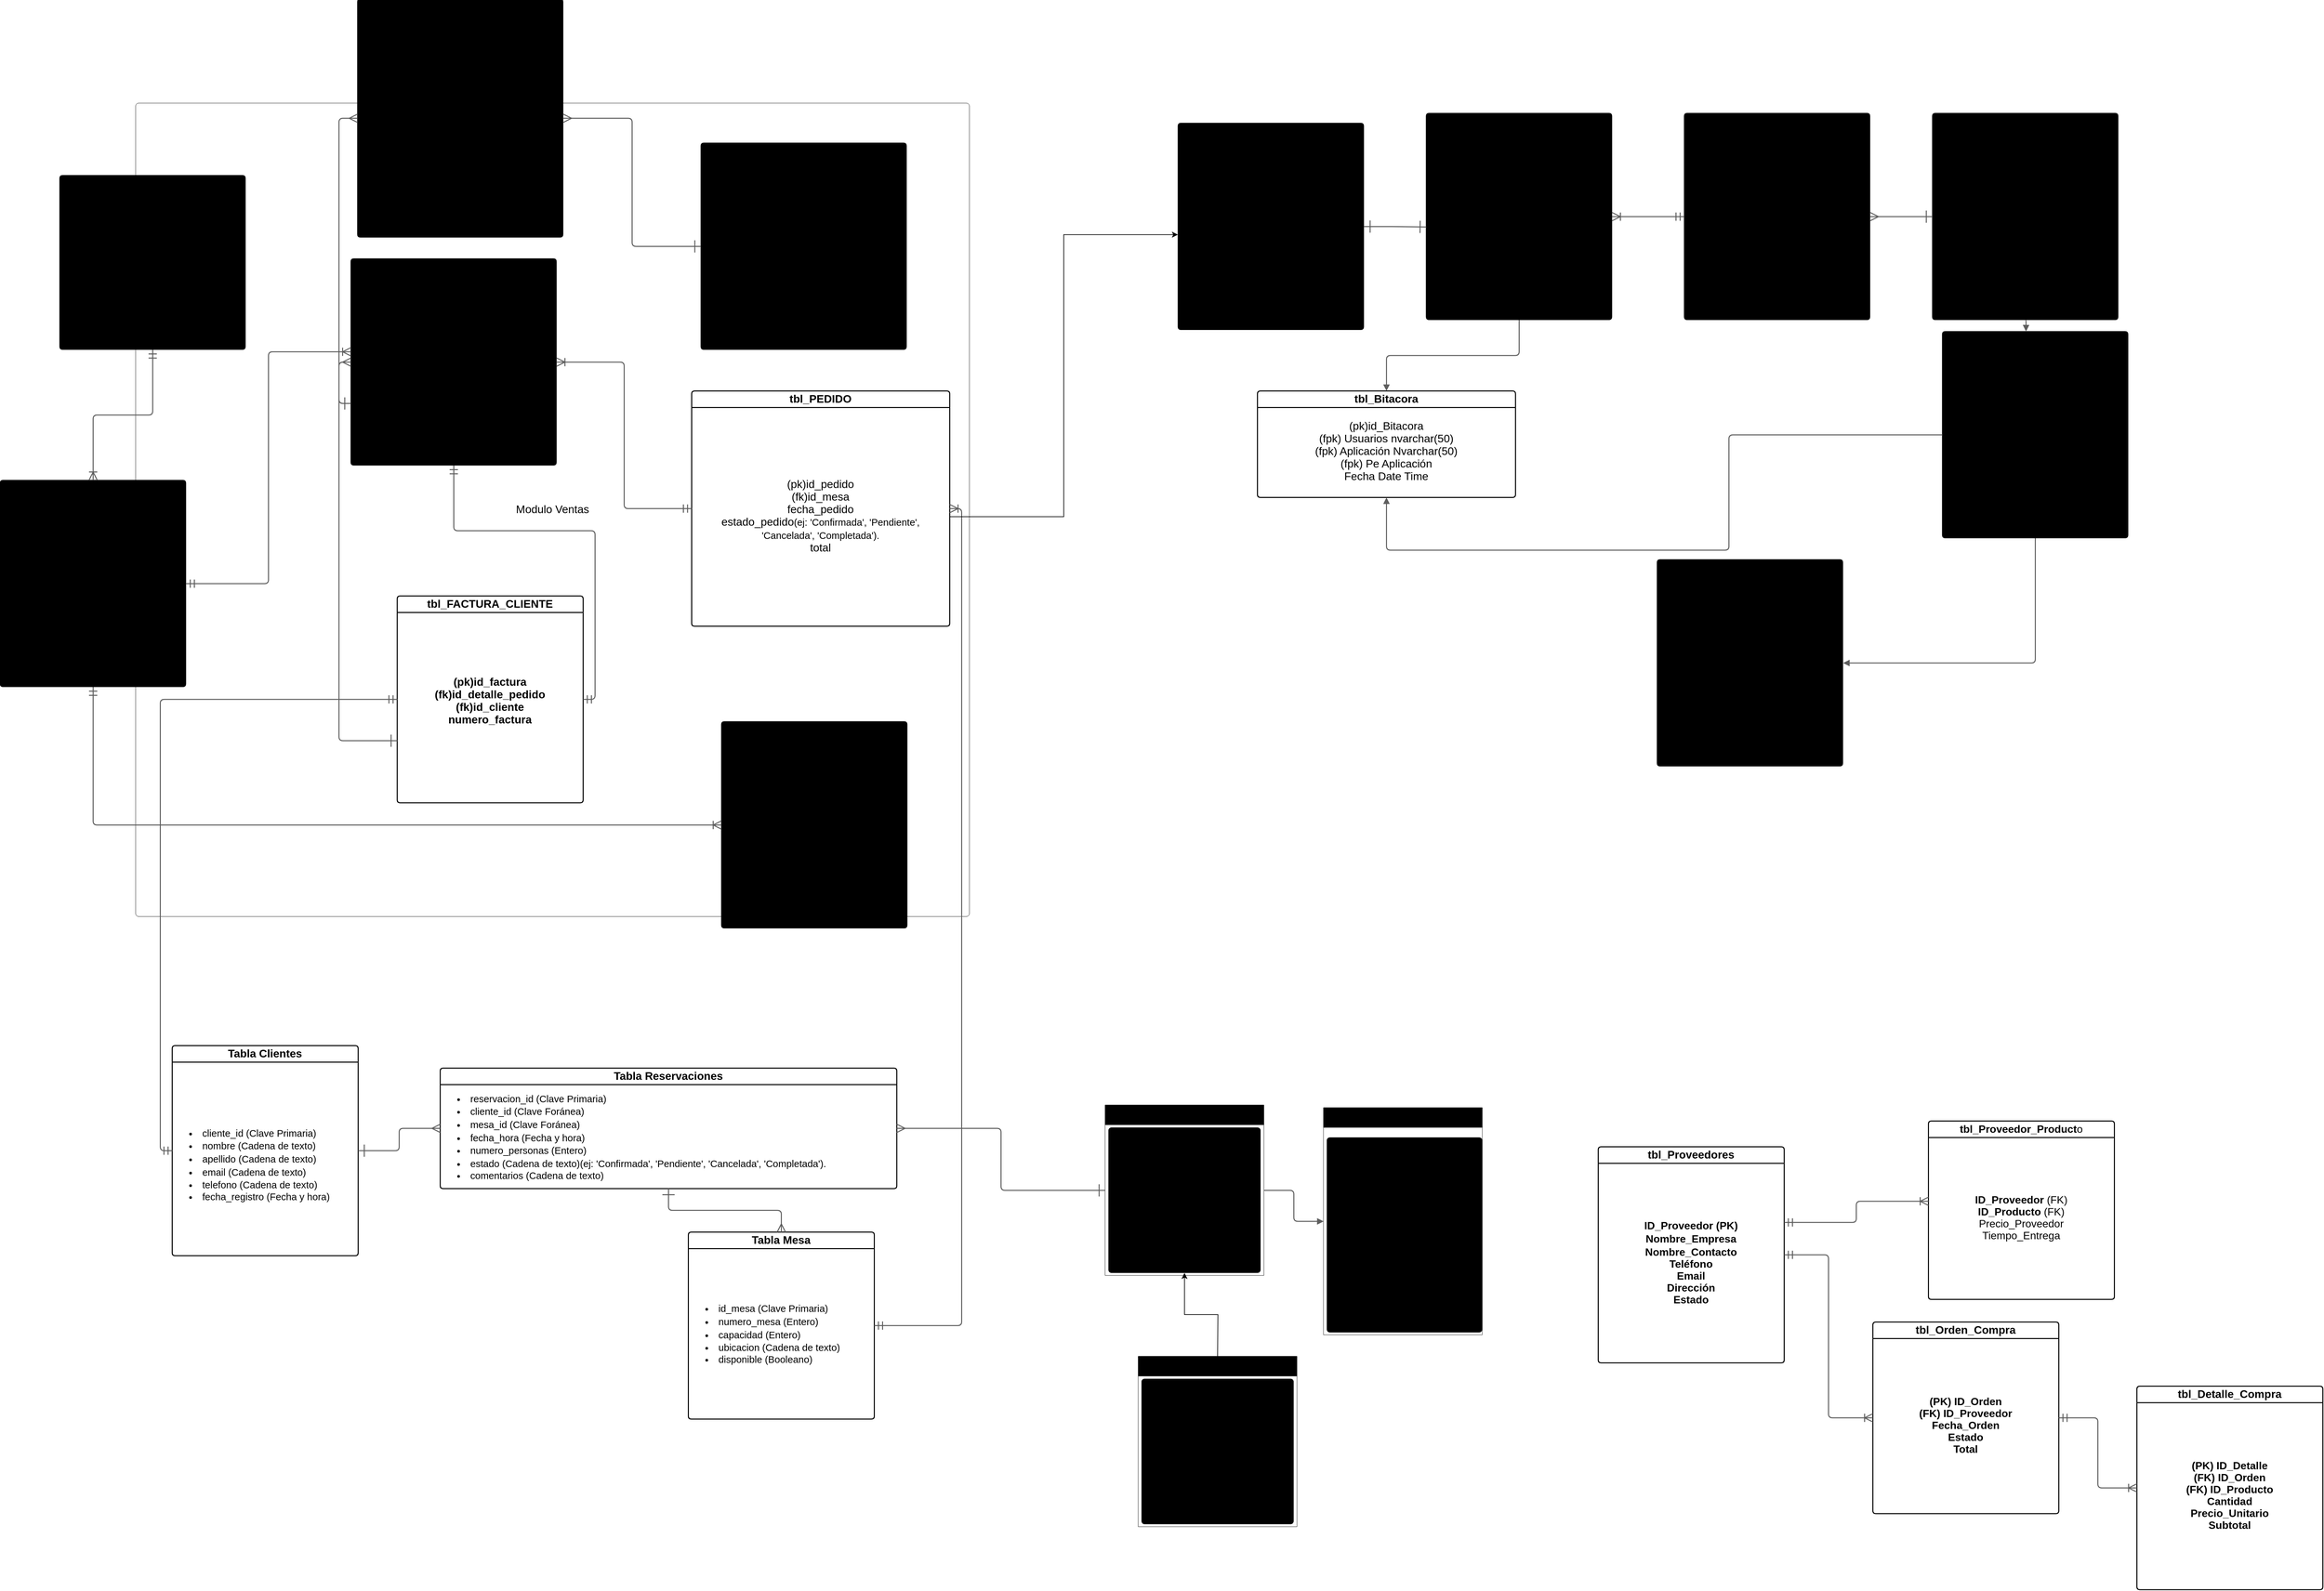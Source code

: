 <mxfile version="28.1.2">
  <diagram name="Página-1" id="UcoYs5kXjlClf8-AMvAo">
    <mxGraphModel dx="5055" dy="2481" grid="1" gridSize="10" guides="1" tooltips="1" connect="1" arrows="1" fold="1" page="1" pageScale="1" pageWidth="827" pageHeight="1169" math="0" shadow="0">
      <root>
        <mxCell id="0" />
        <mxCell id="1" parent="0" />
        <mxCell id="fQM3qZq_kMFGJ4kdzXK6-2" value="Modulo Ventas" style="html=1;overflow=block;blockSpacing=1;whiteSpace=wrap;container=1;pointerEvents=0;collapsible=0;recursiveResize=0;fontSize=16.7;align=center;spacing=0;strokeOpacity=100;fillOpacity=0;rounded=1;absoluteArcSize=1;arcSize=9;fillColor=#000000;strokeWidth=NaN;lucidId=oGZM_aXrggY7;" parent="1" vertex="1">
          <mxGeometry x="-615" y="-675" width="1260" height="1230" as="geometry" />
        </mxCell>
        <mxCell id="fQM3qZq_kMFGJ4kdzXK6-16" value="tbl_PEDIDO" style="html=1;overflow=block;blockSpacing=1;swimlane;childLayout=stackLayout;horizontal=1;horizontalStack=0;resizeParent=1;resizeParentMax=0;resizeLast=0;collapsible=0;marginBottom=0;swimlaneFillColor=#ffffff;startSize=25;whiteSpace=wrap;fontSize=16.7;fontColor=default;fontStyle=1;align=center;spacing=0;strokeOpacity=100;fillOpacity=100;rounded=1;absoluteArcSize=1;arcSize=9;fillColor=#ffffff;strokeWidth=1.5;" parent="fQM3qZq_kMFGJ4kdzXK6-2" vertex="1">
          <mxGeometry x="840" y="435" width="390" height="355.75" as="geometry" />
        </mxCell>
        <mxCell id="fQM3qZq_kMFGJ4kdzXK6-17" value="&lt;div style=&quot;display: flex; justify-content: center; text-align: center; align-items: baseline; font-size: 0; line-height: 1.25;margin-top: -2px;&quot;&gt;&lt;span&gt;&lt;span style=&quot;font-size:16.7px;color:#000000;&quot;&gt;(pk)id_pedido&#xa;&lt;/span&gt;&lt;/span&gt;&lt;/div&gt;&lt;div style=&quot;display: flex; justify-content: center; text-align: center; align-items: baseline; font-size: 0; line-height: 1.25;margin-top: -2px;&quot;&gt;&lt;span&gt;&lt;span style=&quot;font-size:16.7px;&quot;&gt;&lt;span style=&quot;font-size:16.7px;&quot;&gt;(fk)id_mesa&lt;/span&gt;&lt;span style=&quot;font-size:16.7px;color:#000000;&quot;&gt;&#xa;&lt;/span&gt;&lt;/span&gt;&lt;/span&gt;&lt;/div&gt;&lt;div style=&quot;display: flex; justify-content: center; text-align: center; align-items: baseline; font-size: 0; line-height: 1.25;margin-top: -2px;&quot;&gt;&lt;span&gt;&lt;span style=&quot;font-size:16.7px;color:#000000;&quot;&gt;fecha_pedido&lt;/span&gt;&lt;span style=&quot;font-size:16.7px;color:#000000;&quot;&gt;&#xa;&lt;/span&gt;&lt;/span&gt;&lt;/div&gt;&lt;div style=&quot;display: flex; justify-content: center; text-align: center; align-items: baseline; font-size: 0; line-height: 1.25;margin-top: -2px;&quot;&gt;&lt;span&gt;&lt;span style=&quot;font-size:16.7px;color:#000000;&quot;&gt;estado_pedido&lt;/span&gt;&lt;span style=&quot;font-size:14.7px;&quot;&gt;(ej: &#39;Confirmada&#39;, &#39;Pendiente&#39;, &#39;Cancelada&#39;, &#39;Completada&#39;).&lt;/span&gt;&lt;span style=&quot;font-size:16.7px;color:#000000;&quot;&gt;&#xa;&lt;/span&gt;&lt;/span&gt;&lt;/div&gt;&lt;div style=&quot;display: flex; justify-content: center; text-align: center; align-items: baseline; font-size: 0; line-height: 1.25;margin-top: -2px;&quot;&gt;&lt;span&gt;&lt;span style=&quot;font-size:16.7px;color:#000000;&quot;&gt;total&#xa;&lt;/span&gt;&lt;/span&gt;&lt;/div&gt;&lt;div style=&quot;display: flex; justify-content: center; text-align: center; align-items: baseline; font-size: 0; line-height: 1.25;margin-top: -2px;&quot;&gt;&lt;span&gt;&lt;/span&gt;&lt;/div&gt;" style="part=1;html=1;resizeHeight=0;strokeColor=none;fillColor=none;verticalAlign=middle;spacingLeft=4;spacingRight=4;overflow=hidden;rotatable=0;points=[[0,0.5],[1,0.5]];portConstraint=eastwest;swimlaneFillColor=#ffffff;strokeOpacity=100;fillOpacity=100;whiteSpace=wrap;fontSize=16.7;fontColor=default;align=center;" parent="fQM3qZq_kMFGJ4kdzXK6-16" vertex="1">
          <mxGeometry y="25" width="390" height="330.75" as="geometry" />
        </mxCell>
        <mxCell id="fQM3qZq_kMFGJ4kdzXK6-20" value="tbl_CATEGORIA" style="html=1;overflow=block;blockSpacing=1;swimlane;childLayout=stackLayout;horizontal=1;horizontalStack=0;resizeParent=1;resizeParentMax=0;resizeLast=0;collapsible=0;marginBottom=0;swimlaneFillColor=#unset;startSize=25;whiteSpace=wrap;fontSize=16.7;fontStyle=1;align=center;spacing=0;strokeOpacity=100;rounded=1;absoluteArcSize=1;arcSize=9;fillColor=#unset;strokeWidth=NaN;" parent="fQM3qZq_kMFGJ4kdzXK6-2" vertex="1">
          <mxGeometry x="-115" y="109" width="281" height="263.75" as="geometry" />
        </mxCell>
        <mxCell id="fQM3qZq_kMFGJ4kdzXK6-21" value="&lt;div style=&quot;display: flex; justify-content: center; text-align: center; align-items: baseline; font-size: 0; line-height: 1.25;margin-top: -2px;&quot;&gt;&lt;span&gt;&lt;span style=&quot;font-size:16.7px;&quot;&gt;(pk)id_categoria&#xa;&lt;/span&gt;&lt;/span&gt;&lt;/div&gt;&lt;div style=&quot;display: flex; justify-content: center; text-align: center; align-items: baseline; font-size: 0; line-height: 1.25;margin-top: -2px;&quot;&gt;&lt;span&gt;&lt;span style=&quot;font-size:16.7px;&quot;&gt;nombre_categoria&#xa;&lt;/span&gt;&lt;/span&gt;&lt;/div&gt;&lt;div style=&quot;display: flex; justify-content: center; text-align: center; align-items: baseline; font-size: 0; line-height: 1.25;margin-top: -2px;&quot;&gt;&lt;span&gt;&lt;/span&gt;&lt;/div&gt;" style="part=1;html=1;resizeHeight=0;strokeColor=none;fillColor=none;verticalAlign=middle;spacingLeft=4;spacingRight=4;overflow=hidden;rotatable=0;points=[[0,0.5],[1,0.5]];portConstraint=eastwest;swimlaneFillColor=#unset;strokeOpacity=100;whiteSpace=wrap;fontSize=16.7;align=center;" parent="fQM3qZq_kMFGJ4kdzXK6-20" vertex="1">
          <mxGeometry y="25" width="281" height="238.75" as="geometry" />
        </mxCell>
        <mxCell id="fQM3qZq_kMFGJ4kdzXK6-14" value="tbl_DETALLE_PEDIDO" style="html=1;overflow=block;blockSpacing=1;swimlane;childLayout=stackLayout;horizontal=1;horizontalStack=0;resizeParent=1;resizeParentMax=0;resizeLast=0;collapsible=0;marginBottom=0;swimlaneFillColor=#unset;startSize=25;whiteSpace=wrap;fontSize=16.7;fontStyle=1;align=center;spacing=0;strokeOpacity=100;rounded=1;absoluteArcSize=1;arcSize=9;fillColor=#unset;strokeWidth=NaN;" parent="fQM3qZq_kMFGJ4kdzXK6-2" vertex="1">
          <mxGeometry x="325" y="235" width="311" height="312.75" as="geometry" />
        </mxCell>
        <mxCell id="fQM3qZq_kMFGJ4kdzXK6-15" value="&lt;div style=&quot;display: flex; justify-content: center; text-align: center; align-items: baseline; font-size: 0; line-height: 1.25;margin-top: -2px;&quot;&gt;&lt;span&gt;&lt;span style=&quot;font-size:16.7px;&quot;&gt;(fp)id_detalle_pedido&#xa;&lt;/span&gt;&lt;/span&gt;&lt;/div&gt;&lt;div style=&quot;display: flex; justify-content: center; text-align: center; align-items: baseline; font-size: 0; line-height: 1.25;margin-top: -2px;&quot;&gt;&lt;span&gt;&lt;span style=&quot;font-size:16.7px;&quot;&gt;(fk)id_platillo&#xa;&lt;/span&gt;&lt;/span&gt;&lt;/div&gt;&lt;div style=&quot;display: flex; justify-content: center; text-align: center; align-items: baseline; font-size: 0; line-height: 1.25;margin-top: -2px;&quot;&gt;&lt;span&gt;&lt;span style=&quot;font-size:16.7px;&quot;&gt;cantidad_platillos_detalle_venta&#xa;&lt;/span&gt;&lt;/span&gt;&lt;/div&gt;&lt;div style=&quot;display: flex; justify-content: center; text-align: center; align-items: baseline; font-size: 0; line-height: 1.25;margin-top: -2px;&quot;&gt;&lt;span&gt;&lt;span style=&quot;font-size:16.7px;&quot;&gt;precio_unitario_platillos_detalle_venta&#xa;&lt;/span&gt;&lt;/span&gt;&lt;/div&gt;&lt;div style=&quot;display: flex; justify-content: center; text-align: center; align-items: baseline; font-size: 0; line-height: 1.25;margin-top: -2px;&quot;&gt;&lt;span&gt;&lt;span style=&quot;font-size:16.7px;&quot;&gt;subtotal_detalle_venta&lt;/span&gt;&lt;/span&gt;&lt;/div&gt;" style="part=1;html=1;resizeHeight=0;strokeColor=none;fillColor=none;verticalAlign=middle;spacingLeft=4;spacingRight=4;overflow=hidden;rotatable=0;points=[[0,0.5],[1,0.5]];portConstraint=eastwest;swimlaneFillColor=#unset;strokeOpacity=100;whiteSpace=wrap;fontSize=16.7;align=center;" parent="fQM3qZq_kMFGJ4kdzXK6-14" vertex="1">
          <mxGeometry y="25" width="311" height="287.75" as="geometry" />
        </mxCell>
        <mxCell id="fQM3qZq_kMFGJ4kdzXK6-22" value="" style="html=1;jettySize=18;whiteSpace=wrap;overflow=block;blockSpacing=1;fontSize=13;strokeColor=#5E5E5E;strokeWidth=1.5;rounded=1;arcSize=12;edgeStyle=orthogonalEdgeStyle;startArrow=ERmandOne;startSize=10;endArrow=ERoneToMany;endSize=10;exitX=0;exitY=0.5;exitPerimeter=0;entryX=1;entryY=0.5;entryPerimeter=0;lucidId=-dkLolo16kPs;" parent="fQM3qZq_kMFGJ4kdzXK6-2" source="fQM3qZq_kMFGJ4kdzXK6-16" target="fQM3qZq_kMFGJ4kdzXK6-14" edge="1">
          <mxGeometry width="100" height="100" relative="1" as="geometry">
            <Array as="points" />
          </mxGeometry>
        </mxCell>
        <mxCell id="fQM3qZq_kMFGJ4kdzXK6-7" value="" style="fillColor=none;strokeColor=none;pointerEvents=0;fontStyle=0;html=1;whiteSpace=wrap;container=1;collapsible=0;childLayout=stackLayout;resizeParent=1;dropTarget=0;fontSize=13;spacing=0;strokeOpacity=100;rounded=1;absoluteArcSize=1;arcSize=9;strokeWidth=NaN;" parent="1" vertex="1">
          <mxGeometry x="850" y="840" width="240" height="257.784" as="geometry" />
        </mxCell>
        <mxCell id="fQM3qZq_kMFGJ4kdzXK6-8" value="Sucursal" style="swimlane;html=1;whiteSpace=wrap;connectable=0;fontStyle=0;startSize=30;dropTarget=0;rounded=0;spacing=0;strokeOpacity=100;fillColor=#unset;strokeWidth=NaN;container=1;pointerEvents=0;collapsible=0;recursiveResize=0;fontSize=16.7;align=center;" parent="fQM3qZq_kMFGJ4kdzXK6-7" vertex="1">
          <mxGeometry width="240" height="257.784" as="geometry" />
        </mxCell>
        <UserObject label="" Propiedad_1="" id="fQM3qZq_kMFGJ4kdzXK6-9">
          <mxCell style="fillColor=none;strokeColor=none;pointerEvents=0;fontStyle=0;html=1;whiteSpace=wrap;container=1;collapsible=0;childLayout=stackLayout;resizeParent=1;dropTarget=0;fontSize=13;spacing=0;strokeOpacity=100;rounded=1;absoluteArcSize=1;arcSize=9;strokeWidth=NaN;" parent="1" vertex="1">
            <mxGeometry x="1180" y="844" width="240" height="343.584" as="geometry" />
          </mxCell>
        </UserObject>
        <mxCell id="fQM3qZq_kMFGJ4kdzXK6-10" value="Direccion" style="swimlane;html=1;whiteSpace=wrap;connectable=0;fontStyle=0;startSize=30;dropTarget=0;rounded=0;spacing=0;strokeOpacity=100;fillColor=#unset;strokeWidth=NaN;container=1;pointerEvents=0;collapsible=0;recursiveResize=0;fontSize=16.7;align=center;" parent="fQM3qZq_kMFGJ4kdzXK6-9" vertex="1">
          <mxGeometry width="240" height="343.584" as="geometry" />
        </mxCell>
        <mxCell id="fQM3qZq_kMFGJ4kdzXK6-12" value="tbl_PLATILLO" style="html=1;overflow=block;blockSpacing=1;swimlane;childLayout=stackLayout;horizontal=1;horizontalStack=0;resizeParent=1;resizeParentMax=0;resizeLast=0;collapsible=0;marginBottom=0;swimlaneFillColor=#unset;startSize=25;whiteSpace=wrap;fontSize=16.7;fontStyle=1;align=center;spacing=0;strokeOpacity=100;rounded=1;absoluteArcSize=1;arcSize=9;fillColor=#unset;strokeWidth=NaN;" parent="1" vertex="1">
          <mxGeometry x="-820" y="-105" width="281" height="312.75" as="geometry" />
        </mxCell>
        <mxCell id="fQM3qZq_kMFGJ4kdzXK6-13" value="&lt;div style=&quot;display: flex; justify-content: center; text-align: center; align-items: baseline; font-size: 0; line-height: 1.25;margin-top: -2px;&quot;&gt;&lt;span&gt;&lt;span style=&quot;font-size:16.7px;&quot;&gt;(pk)id_platillo&#xa;&lt;/span&gt;&lt;/span&gt;&lt;/div&gt;&lt;div style=&quot;display: flex; justify-content: center; text-align: center; align-items: baseline; font-size: 0; line-height: 1.25;margin-top: -2px;&quot;&gt;&lt;span&gt;&lt;span style=&quot;font-size:16.7px;&quot;&gt;(fk)id_categoria&#xa;&lt;/span&gt;&lt;/span&gt;&lt;/div&gt;&lt;div style=&quot;display: flex; justify-content: center; text-align: center; align-items: baseline; font-size: 0; line-height: 1.25;margin-top: -2px;&quot;&gt;&lt;span&gt;&lt;span style=&quot;font-size:16.7px;&quot;&gt;nombre_platillo&#xa;&lt;/span&gt;&lt;/span&gt;&lt;/div&gt;&lt;div style=&quot;display: flex; justify-content: center; text-align: center; align-items: baseline; font-size: 0; line-height: 1.25;margin-top: -2px;&quot;&gt;&lt;span&gt;&lt;span style=&quot;font-size:16.7px;&quot;&gt;descripcion_platillo&#xa;&lt;/span&gt;&lt;/span&gt;&lt;/div&gt;&lt;div style=&quot;display: flex; justify-content: center; text-align: center; align-items: baseline; font-size: 0; line-height: 1.25;margin-top: -2px;&quot;&gt;&lt;span&gt;&lt;span style=&quot;font-size:16.7px;&quot;&gt;precio_platillo&lt;/span&gt;&lt;/span&gt;&lt;/div&gt;" style="part=1;html=1;resizeHeight=0;strokeColor=none;fillColor=none;verticalAlign=middle;spacingLeft=4;spacingRight=4;overflow=hidden;rotatable=0;points=[[0,0.5],[1,0.5]];portConstraint=eastwest;swimlaneFillColor=#unset;strokeOpacity=100;whiteSpace=wrap;fontSize=16.7;align=center;" parent="fQM3qZq_kMFGJ4kdzXK6-12" vertex="1">
          <mxGeometry y="25" width="281" height="287.75" as="geometry" />
        </mxCell>
        <mxCell id="fQM3qZq_kMFGJ4kdzXK6-18" value="tbl_INGREDIENTE" style="html=1;overflow=block;blockSpacing=1;swimlane;childLayout=stackLayout;horizontal=1;horizontalStack=0;resizeParent=1;resizeParentMax=0;resizeLast=0;collapsible=0;marginBottom=0;swimlaneFillColor=#unset;startSize=25;whiteSpace=wrap;fontSize=16.7;fontStyle=1;align=center;spacing=0;strokeOpacity=100;rounded=1;absoluteArcSize=1;arcSize=9;fillColor=#unset;strokeWidth=NaN;" parent="1" vertex="1">
          <mxGeometry x="270" y="260" width="281" height="312.75" as="geometry" />
        </mxCell>
        <mxCell id="fQM3qZq_kMFGJ4kdzXK6-19" value="&lt;div style=&quot;display: flex; justify-content: center; text-align: center; align-items: baseline; font-size: 0; line-height: 1.25;margin-top: -2px;&quot;&gt;&lt;span&gt;&lt;span style=&quot;font-size:16.7px;&quot;&gt;(pk)id_INGREDIENTE&#xa;&lt;/span&gt;&lt;/span&gt;&lt;/div&gt;&lt;div style=&quot;display: flex; justify-content: center; text-align: center; align-items: baseline; font-size: 0; line-height: 1.25;margin-top: -2px;&quot;&gt;&lt;span&gt;&lt;span style=&quot;font-size:16.7px;&quot;&gt;(fk)id_platllo&#xa;&lt;/span&gt;&lt;/span&gt;&lt;/div&gt;&lt;div style=&quot;display: flex; justify-content: center; text-align: center; align-items: baseline; font-size: 0; line-height: 1.25;margin-top: -2px;&quot;&gt;&lt;span&gt;&lt;span style=&quot;font-size:16.7px;&quot;&gt;&lt;span style=&quot;font-size:16.7px;font-weight: bold;&quot;&gt;(fk)id_producto&lt;/span&gt;&#xa;&lt;/span&gt;&lt;/span&gt;&lt;/div&gt;&lt;div style=&quot;display: flex; justify-content: center; text-align: center; align-items: baseline; font-size: 0; line-height: 1.25;margin-top: -2px;&quot;&gt;&lt;span&gt;&lt;span style=&quot;font-size:16.7px;&quot;&gt;cantidad_requerida_producto&#xa;&lt;/span&gt;&lt;/span&gt;&lt;/div&gt;&lt;div style=&quot;display: flex; justify-content: center; text-align: center; align-items: baseline; font-size: 0; line-height: 1.25;margin-top: -2px;&quot;&gt;&lt;span&gt;&lt;span style=&quot;font-size:16.7px;&quot;&gt;unidad_medida&lt;/span&gt;&lt;/span&gt;&lt;/div&gt;" style="part=1;html=1;resizeHeight=0;strokeColor=none;fillColor=none;verticalAlign=middle;spacingLeft=4;spacingRight=4;overflow=hidden;rotatable=0;points=[[0,0.5],[1,0.5]];portConstraint=eastwest;swimlaneFillColor=#unset;strokeOpacity=100;whiteSpace=wrap;fontSize=16.7;fontStyle=1;align=center;" parent="fQM3qZq_kMFGJ4kdzXK6-18" vertex="1">
          <mxGeometry y="25" width="281" height="287.75" as="geometry" />
        </mxCell>
        <mxCell id="fQM3qZq_kMFGJ4kdzXK6-23" value="" style="html=1;jettySize=18;whiteSpace=wrap;overflow=block;blockSpacing=1;fontSize=13;strokeColor=#5E5E5E;strokeWidth=1.5;rounded=1;arcSize=12;edgeStyle=orthogonalEdgeStyle;startArrow=ERmandOne;startSize=10;endArrow=ERoneToMany;endSize=10;exitX=1;exitY=0.5;exitPerimeter=0;entryX=0;entryY=0.45;entryPerimeter=0;lucidId=SekLnML8.8QS;" parent="1" source="fQM3qZq_kMFGJ4kdzXK6-12" target="fQM3qZq_kMFGJ4kdzXK6-14" edge="1">
          <mxGeometry width="100" height="100" relative="1" as="geometry">
            <Array as="points" />
          </mxGeometry>
        </mxCell>
        <mxCell id="fQM3qZq_kMFGJ4kdzXK6-24" value="" style="html=1;jettySize=18;whiteSpace=wrap;overflow=block;blockSpacing=1;fontSize=13;strokeColor=#5E5E5E;strokeWidth=1.5;rounded=1;arcSize=12;edgeStyle=orthogonalEdgeStyle;startArrow=ERmandOne;startSize=10;endArrow=ERoneToMany;endSize=10;exitX=0.5;exitY=1;exitPerimeter=0;entryX=0.5;entryY=0;entryPerimeter=0;lucidId=tfkL4lypJVZ4;" parent="1" source="fQM3qZq_kMFGJ4kdzXK6-20" target="fQM3qZq_kMFGJ4kdzXK6-12" edge="1">
          <mxGeometry width="100" height="100" relative="1" as="geometry">
            <Array as="points" />
          </mxGeometry>
        </mxCell>
        <mxCell id="fQM3qZq_kMFGJ4kdzXK6-25" value="" style="html=1;jettySize=18;whiteSpace=wrap;overflow=block;blockSpacing=1;fontSize=13;strokeColor=#5E5E5E;strokeWidth=1.5;rounded=1;arcSize=12;edgeStyle=orthogonalEdgeStyle;startArrow=ERmandOne;startSize=10;endArrow=ERoneToMany;endSize=10;exitX=0.5;exitY=1;exitPerimeter=0;entryX=0;entryY=0.5;entryPerimeter=0;lucidId=BhkLvdHfegaS;" parent="1" source="fQM3qZq_kMFGJ4kdzXK6-12" target="fQM3qZq_kMFGJ4kdzXK6-18" edge="1">
          <mxGeometry width="100" height="100" relative="1" as="geometry">
            <Array as="points" />
          </mxGeometry>
        </mxCell>
        <mxCell id="fQM3qZq_kMFGJ4kdzXK6-26" value="tbl_Usuario" style="html=1;overflow=block;blockSpacing=1;swimlane;childLayout=stackLayout;horizontal=1;horizontalStack=0;resizeParent=1;resizeParentMax=0;resizeLast=0;collapsible=0;marginBottom=0;swimlaneFillColor=#unset;startSize=25;whiteSpace=wrap;fontSize=16.7;fontStyle=1;align=center;spacing=0;strokeOpacity=100;rounded=1;absoluteArcSize=1;arcSize=9;fillColor=#unset;strokeWidth=NaN;" parent="1" vertex="1">
          <mxGeometry x="1335" y="-660" width="281" height="312.75" as="geometry" />
        </mxCell>
        <mxCell id="fQM3qZq_kMFGJ4kdzXK6-27" value="&lt;div style=&quot;display: flex; justify-content: center; text-align: center; align-items: baseline; font-size: 0; line-height: 1.25;margin-top: -2px;&quot;&gt;&lt;span&gt;&lt;span style=&quot;font-size:16.7px;&quot;&gt;(pk)id_usuario int &#xa;&lt;/span&gt;&lt;/span&gt;&lt;/div&gt;&lt;div style=&quot;display: flex; justify-content: center; text-align: center; align-items: baseline; font-size: 0; line-height: 1.25;margin-top: -2px;&quot;&gt;&lt;span&gt;&lt;span style=&quot;font-size:16.7px;&quot;&gt;&lt;span style=&quot;font-size:16.7px;&quot;&gt;Nombre nvarchar(50)&lt;/span&gt;&#xa;&lt;/span&gt;&lt;/span&gt;&lt;/div&gt;&lt;div style=&quot;display: flex; justify-content: center; text-align: center; align-items: baseline; font-size: 0; line-height: 1.25;margin-top: -2px;&quot;&gt;&lt;span&gt;&lt;span style=&quot;font-size:16.7px;&quot;&gt;Contraseña  Nvarchar (50)&#xa;&lt;/span&gt;&lt;/span&gt;&lt;/div&gt;&lt;div style=&quot;display: flex; justify-content: center; text-align: center; align-items: baseline; font-size: 0; line-height: 1.25;margin-top: -2px;&quot;&gt;&lt;span&gt;&lt;span style=&quot;font-size:16.7px;&quot;&gt;&#xa;&lt;/span&gt;&lt;/span&gt;&lt;/div&gt;&lt;div style=&quot;display: flex; justify-content: center; text-align: center; align-items: baseline; font-size: 0; line-height: 1.25;margin-top: -2px;&quot;&gt;&lt;span&gt;&lt;/span&gt;&lt;/div&gt;" style="part=1;html=1;resizeHeight=0;strokeColor=none;fillColor=none;verticalAlign=middle;spacingLeft=4;spacingRight=4;overflow=hidden;rotatable=0;points=[[0,0.5],[1,0.5]];portConstraint=eastwest;swimlaneFillColor=#unset;strokeOpacity=100;whiteSpace=wrap;fontSize=16.7;align=center;" parent="fQM3qZq_kMFGJ4kdzXK6-26" vertex="1">
          <mxGeometry y="25" width="281" height="287.75" as="geometry" />
        </mxCell>
        <mxCell id="fQM3qZq_kMFGJ4kdzXK6-28" value="tbl_Proveedores" style="html=1;overflow=block;blockSpacing=1;swimlane;childLayout=stackLayout;horizontal=1;horizontalStack=0;resizeParent=1;resizeParentMax=0;resizeLast=0;collapsible=0;marginBottom=0;swimlaneFillColor=#ffffff;startSize=25;whiteSpace=wrap;fontSize=16.7;fontColor=default;fontStyle=1;align=center;spacing=0;strokeOpacity=100;fillOpacity=100;rounded=1;absoluteArcSize=1;arcSize=9;fillColor=#ffffff;strokeWidth=1.5;" parent="1" vertex="1">
          <mxGeometry x="1595" y="903" width="281" height="326.75" as="geometry" />
        </mxCell>
        <mxCell id="fQM3qZq_kMFGJ4kdzXK6-29" value="&lt;div style=&quot;display: flex; justify-content: center; text-align: center; align-items: baseline; font-size: 0; line-height: 1.25;margin-top: -2px;&quot;&gt;&lt;span&gt;&lt;span style=&quot;font-size:16px;font-weight: bold;&quot;&gt;ID_Proveedor&lt;/span&gt;&lt;span style=&quot;font-size:16px;&quot;&gt;  (PK) Nombre_Empresa Nombre_Contacto &#xa;&lt;/span&gt;&lt;/span&gt;&lt;/div&gt;&lt;div style=&quot;display: flex; justify-content: center; text-align: center; align-items: baseline; font-size: 0; line-height: 1.25;margin-top: -2px;&quot;&gt;&lt;span&gt;&lt;span style=&quot;font-size:16px;&quot;&gt;&lt;span style=&quot;font-size:16px;&quot;&gt;Teléfono &#xa;&lt;/span&gt;&lt;/span&gt;&lt;/span&gt;&lt;/div&gt;&lt;div style=&quot;display: flex; justify-content: center; text-align: center; align-items: baseline; font-size: 0; line-height: 1.25;margin-top: -2px;&quot;&gt;&lt;span&gt;&lt;span style=&quot;font-size:16px;&quot;&gt;Email &#xa;&lt;/span&gt;&lt;/span&gt;&lt;/div&gt;&lt;div style=&quot;display: flex; justify-content: center; text-align: center; align-items: baseline; font-size: 0; line-height: 1.25;margin-top: -2px;&quot;&gt;&lt;span&gt;&lt;span style=&quot;font-size:16px;&quot;&gt;Dirección &#xa;&lt;/span&gt;&lt;/span&gt;&lt;/div&gt;&lt;div style=&quot;display: flex; justify-content: center; text-align: center; align-items: baseline; font-size: 0; line-height: 1.25;margin-top: -2px;&quot;&gt;&lt;span&gt;&lt;span style=&quot;font-size:16px;&quot;&gt;Estado&lt;/span&gt;&lt;/span&gt;&lt;/div&gt;" style="part=1;html=1;resizeHeight=0;strokeColor=none;fillColor=none;verticalAlign=middle;spacingLeft=4;spacingRight=4;overflow=hidden;rotatable=0;points=[[0,0.5],[1,0.5]];portConstraint=eastwest;swimlaneFillColor=#ffffff;strokeOpacity=100;fillOpacity=100;whiteSpace=wrap;fontSize=16;fontStyle=1;align=center;" parent="fQM3qZq_kMFGJ4kdzXK6-28" vertex="1">
          <mxGeometry y="25" width="281" height="301.75" as="geometry" />
        </mxCell>
        <mxCell id="fQM3qZq_kMFGJ4kdzXK6-30" value="tbl_Perfiles (puesto)" style="html=1;overflow=block;blockSpacing=1;swimlane;childLayout=stackLayout;horizontal=1;horizontalStack=0;resizeParent=1;resizeParentMax=0;resizeLast=0;collapsible=0;marginBottom=0;swimlaneFillColor=#unset;startSize=25;whiteSpace=wrap;fontSize=16.7;fontStyle=1;align=center;spacing=0;strokeOpacity=100;rounded=1;absoluteArcSize=1;arcSize=9;fillColor=#unset;strokeWidth=NaN;" parent="1" vertex="1">
          <mxGeometry x="2100" y="-660" width="281" height="312.75" as="geometry" />
        </mxCell>
        <mxCell id="fQM3qZq_kMFGJ4kdzXK6-31" value="&lt;div style=&quot;display: flex; justify-content: center; text-align: center; align-items: baseline; font-size: 0; line-height: 1.25;margin-top: -2px;&quot;&gt;&lt;span&gt;&lt;span style=&quot;font-size:16.7px;&quot;&gt;(pk)id_Perfil int &#xa;&lt;/span&gt;&lt;/span&gt;&lt;/div&gt;&lt;div style=&quot;display: flex; justify-content: center; text-align: center; align-items: baseline; font-size: 0; line-height: 1.25;margin-top: -2px;&quot;&gt;&lt;span&gt;&lt;span style=&quot;font-size:16.7px;&quot;&gt;&lt;span style=&quot;font-size:16.7px;&quot;&gt;Puesto nvarchar nvarchar(50)&lt;/span&gt;&#xa;&lt;/span&gt;&lt;/span&gt;&lt;/div&gt;&lt;div style=&quot;display: flex; justify-content: center; text-align: center; align-items: baseline; font-size: 0; line-height: 1.25;margin-top: -2px;&quot;&gt;&lt;span&gt;&lt;span style=&quot;font-size:16.7px;&quot;&gt;Descripción nvarchar (50)&#xa;&lt;/span&gt;&lt;/span&gt;&lt;/div&gt;&lt;div style=&quot;display: flex; justify-content: center; text-align: center; align-items: baseline; font-size: 0; line-height: 1.25;margin-top: -2px;&quot;&gt;&lt;span&gt;&lt;span style=&quot;font-size:16.7px;&quot;&gt;&#xa;&lt;/span&gt;&lt;/span&gt;&lt;/div&gt;&lt;div style=&quot;display: flex; justify-content: center; text-align: center; align-items: baseline; font-size: 0; line-height: 1.25;margin-top: -2px;&quot;&gt;&lt;span&gt;&lt;/span&gt;&lt;/div&gt;" style="part=1;html=1;resizeHeight=0;strokeColor=none;fillColor=none;verticalAlign=middle;spacingLeft=4;spacingRight=4;overflow=hidden;rotatable=0;points=[[0,0.5],[1,0.5]];portConstraint=eastwest;swimlaneFillColor=#unset;strokeOpacity=100;whiteSpace=wrap;fontSize=16.7;align=center;" parent="fQM3qZq_kMFGJ4kdzXK6-30" vertex="1">
          <mxGeometry y="25" width="281" height="287.75" as="geometry" />
        </mxCell>
        <mxCell id="fQM3qZq_kMFGJ4kdzXK6-34" value="tbl_FACTURA_CLIENTE" style="html=1;overflow=block;blockSpacing=1;swimlane;childLayout=stackLayout;horizontal=1;horizontalStack=0;resizeParent=1;resizeParentMax=0;resizeLast=0;collapsible=0;marginBottom=0;swimlaneFillColor=#ffffff;startSize=25;whiteSpace=wrap;fontSize=16.7;fontColor=default;fontStyle=1;align=center;spacing=0;strokeOpacity=100;fillOpacity=100;rounded=1;absoluteArcSize=1;arcSize=9;fillColor=#ffffff;strokeWidth=1.5;" parent="1" vertex="1">
          <mxGeometry x="-220" y="70" width="281" height="312.75" as="geometry" />
        </mxCell>
        <mxCell id="fQM3qZq_kMFGJ4kdzXK6-35" value="&lt;div style=&quot;display: flex; justify-content: center; text-align: center; align-items: baseline; font-size: 0; line-height: 1.25;margin-top: -2px;&quot;&gt;&lt;span&gt;&lt;span style=&quot;font-size:16.7px;&quot;&gt;(pk)id_factura&#xa;&lt;/span&gt;&lt;/span&gt;&lt;/div&gt;&lt;div style=&quot;display: flex; justify-content: center; text-align: center; align-items: baseline; font-size: 0; line-height: 1.25;margin-top: -2px;&quot;&gt;&lt;span&gt;&lt;span style=&quot;font-size:16.7px;&quot;&gt;(fk)id_detalle_pedido&#xa;&lt;/span&gt;&lt;/span&gt;&lt;/div&gt;&lt;div style=&quot;display: flex; justify-content: center; text-align: center; align-items: baseline; font-size: 0; line-height: 1.25;margin-top: -2px;&quot;&gt;&lt;span&gt;&lt;span style=&quot;font-size:16.7px;&quot;&gt;&lt;span style=&quot;font-size:16.7px;font-weight: bold;&quot;&gt;(fk)id_cliente&lt;/span&gt;&#xa;&lt;/span&gt;&lt;/span&gt;&lt;/div&gt;&lt;div style=&quot;display: flex; justify-content: center; text-align: center; align-items: baseline; font-size: 0; line-height: 1.25;margin-top: -2px;&quot;&gt;&lt;span&gt;&lt;span style=&quot;font-size:16.7px;&quot;&gt;numero_factura&#xa;&lt;/span&gt;&lt;/span&gt;&lt;/div&gt;&lt;div style=&quot;display: flex; justify-content: center; text-align: center; align-items: baseline; font-size: 0; line-height: 1.25;margin-top: -2px;&quot;&gt;&lt;span&gt;&lt;span style=&quot;font-size:16.7px;&quot;&gt;&lt;span style=&quot;font-size:16.7px;color:#000000;&quot;&gt;&#xa;&lt;/span&gt;&lt;/span&gt;&lt;/span&gt;&lt;/div&gt;&lt;div style=&quot;display: flex; justify-content: center; text-align: center; align-items: baseline; font-size: 0; line-height: 1.25;margin-top: -2px;&quot;&gt;&lt;span&gt;&lt;/span&gt;&lt;/div&gt;" style="part=1;html=1;resizeHeight=0;strokeColor=none;fillColor=none;verticalAlign=middle;spacingLeft=4;spacingRight=4;overflow=hidden;rotatable=0;points=[[0,0.5],[1,0.5]];portConstraint=eastwest;swimlaneFillColor=#ffffff;strokeOpacity=100;fillOpacity=100;whiteSpace=wrap;fontSize=16.7;fontColor=default;fontStyle=1;align=center;" parent="fQM3qZq_kMFGJ4kdzXK6-34" vertex="1">
          <mxGeometry y="25" width="281" height="287.75" as="geometry" />
        </mxCell>
        <mxCell id="fQM3qZq_kMFGJ4kdzXK6-36" value="&lt;div style=&quot;display: flex; justify-content: center; text-align: center; align-items: baseline; font-size: 0; line-height: 1.25;margin-top: -2px;&quot;&gt;&lt;span&gt;&lt;span style=&quot;font-size:16px;font-weight: bold;&quot;&gt;tbl_Proveedor_Product&lt;/span&gt;&lt;span style=&quot;font-size:16px;&quot;&gt;o&lt;/span&gt;&lt;/span&gt;&lt;/div&gt;" style="swimlane;childLayout=stackLayout;horizontal=1;horizontalStack=0;resizeParent=1;resizeParentMax=0;resizeLast=0;collapsible=0;fontStyle=0;marginBottom=0;swimlaneFillColor=#ffffff;startSize=25;whiteSpace=wrap;overflow=block;blockSpacing=1;html=1;fontSize=13;align=left;spacing=0;strokeOpacity=100;fillOpacity=100;rounded=1;absoluteArcSize=1;arcSize=9;fillColor=#ffffff;strokeWidth=1.5;" parent="1" vertex="1">
          <mxGeometry x="2094" y="864" width="281" height="269.75" as="geometry" />
        </mxCell>
        <mxCell id="fQM3qZq_kMFGJ4kdzXK6-37" value="&lt;div style=&quot;display: flex; justify-content: center; text-align: center; align-items: baseline; font-size: 0; line-height: 1.25;margin-top: -2px;&quot;&gt;&lt;span&gt;&lt;span style=&quot;font-size:16px;font-weight: bold;&quot;&gt;ID_Proveedor&lt;/span&gt;&lt;span style=&quot;font-size:16px;&quot;&gt;  (FK) &#xa;&lt;/span&gt;&lt;/span&gt;&lt;/div&gt;&lt;div style=&quot;display: flex; justify-content: center; text-align: center; align-items: baseline; font-size: 0; line-height: 1.25;margin-top: -2px;&quot;&gt;&lt;span&gt;&lt;span style=&quot;font-size:16px;&quot;&gt;&lt;span style=&quot;font-size:16px;font-weight: bold;&quot;&gt;ID_Producto&lt;/span&gt;  (FK) &#xa;&lt;/span&gt;&lt;/span&gt;&lt;/div&gt;&lt;div style=&quot;display: flex; justify-content: center; text-align: center; align-items: baseline; font-size: 0; line-height: 1.25;margin-top: -2px;&quot;&gt;&lt;span&gt;&lt;span style=&quot;font-size:16px;&quot;&gt;Precio_Proveedor &#xa;&lt;/span&gt;&lt;/span&gt;&lt;/div&gt;&lt;div style=&quot;display: flex; justify-content: center; text-align: center; align-items: baseline; font-size: 0; line-height: 1.25;margin-top: -2px;&quot;&gt;&lt;span&gt;&lt;span style=&quot;font-size:16px;&quot;&gt;Tiempo_Entrega &lt;/span&gt;&lt;/span&gt;&lt;/div&gt;" style="part=1;resizeHeight=0;strokeColor=none;fillColor=none;align=left;verticalAlign=middle;spacingLeft=4;spacingRight=4;rotatable=0;points=[[0,0.5],[1,0.5]];portConstraint=eastwest;swimlaneFillColor=#ffffff;strokeOpacity=100;fillOpacity=100;whiteSpace=wrap;overflow=block;blockSpacing=1;html=1;fontSize=13;" parent="fQM3qZq_kMFGJ4kdzXK6-36" vertex="1">
          <mxGeometry y="25" width="281" height="244.75" as="geometry" />
        </mxCell>
        <mxCell id="fQM3qZq_kMFGJ4kdzXK6-38" value="tbl_Orden_Compra" style="html=1;overflow=block;blockSpacing=1;swimlane;childLayout=stackLayout;horizontal=1;horizontalStack=0;resizeParent=1;resizeParentMax=0;resizeLast=0;collapsible=0;marginBottom=0;swimlaneFillColor=#ffffff;startSize=25;whiteSpace=wrap;fontSize=16.7;fontStyle=1;align=center;spacing=0;strokeOpacity=100;fillOpacity=100;rounded=1;absoluteArcSize=1;arcSize=9;fillColor=#ffffff;strokeWidth=1.5;" parent="1" vertex="1">
          <mxGeometry x="2010" y="1168" width="281" height="289.75" as="geometry" />
        </mxCell>
        <mxCell id="fQM3qZq_kMFGJ4kdzXK6-39" value="&lt;div style=&quot;display: flex; justify-content: center; text-align: center; align-items: baseline; font-size: 0; line-height: 1.25;margin-top: -2px;&quot;&gt;&lt;span&gt;&lt;span style=&quot;font-size:16px;&quot;&gt;&lt;span style=&quot;font-size:16px;&quot;&gt;(PK) &lt;/span&gt;&lt;span style=&quot;font-size:16px;font-weight: bold;&quot;&gt;ID_Orden&lt;/span&gt;   &#xa;&lt;/span&gt;&lt;/span&gt;&lt;/div&gt;&lt;div style=&quot;display: flex; justify-content: center; text-align: center; align-items: baseline; font-size: 0; line-height: 1.25;margin-top: -2px;&quot;&gt;&lt;span&gt;&lt;span style=&quot;font-size:16px;&quot;&gt;&lt;span style=&quot;font-size:16px;&quot;&gt;(FK) &lt;/span&gt;&lt;span style=&quot;font-size:16px;font-weight: bold;&quot;&gt;ID_Proveedor&lt;/span&gt;  &#xa;&lt;/span&gt;&lt;/span&gt;&lt;/div&gt;&lt;div style=&quot;display: flex; justify-content: center; text-align: center; align-items: baseline; font-size: 0; line-height: 1.25;margin-top: -2px;&quot;&gt;&lt;span&gt;&lt;span style=&quot;font-size:16px;&quot;&gt;Fecha_Orden &#xa;&lt;/span&gt;&lt;/span&gt;&lt;/div&gt;&lt;div style=&quot;display: flex; justify-content: center; text-align: center; align-items: baseline; font-size: 0; line-height: 1.25;margin-top: -2px;&quot;&gt;&lt;span&gt;&lt;span style=&quot;font-size:16px;&quot;&gt;Estado &#xa;&lt;/span&gt;&lt;/span&gt;&lt;/div&gt;&lt;div style=&quot;display: flex; justify-content: center; text-align: center; align-items: baseline; font-size: 0; line-height: 1.25;margin-top: -2px;&quot;&gt;&lt;span&gt;&lt;span style=&quot;font-size:16px;&quot;&gt;Total&lt;/span&gt;&lt;/span&gt;&lt;/div&gt;" style="part=1;html=1;resizeHeight=0;strokeColor=none;fillColor=none;verticalAlign=middle;spacingLeft=4;spacingRight=4;overflow=hidden;rotatable=0;points=[[0,0.5],[1,0.5]];portConstraint=eastwest;swimlaneFillColor=#ffffff;strokeOpacity=100;fillOpacity=100;whiteSpace=wrap;fontSize=16;fontStyle=1;align=center;" parent="fQM3qZq_kMFGJ4kdzXK6-38" vertex="1">
          <mxGeometry y="25" width="281" height="264.75" as="geometry" />
        </mxCell>
        <mxCell id="fQM3qZq_kMFGJ4kdzXK6-40" value="tbl_Detalle_Compra" style="html=1;overflow=block;blockSpacing=1;swimlane;childLayout=stackLayout;horizontal=1;horizontalStack=0;resizeParent=1;resizeParentMax=0;resizeLast=0;collapsible=0;marginBottom=0;swimlaneFillColor=#ffffff;startSize=25;whiteSpace=wrap;fontSize=16.7;fontStyle=1;align=center;spacing=0;strokeOpacity=100;fillOpacity=100;rounded=1;absoluteArcSize=1;arcSize=9;fillColor=#ffffff;strokeWidth=1.5;" parent="1" vertex="1">
          <mxGeometry x="2409" y="1265" width="281" height="307.75" as="geometry" />
        </mxCell>
        <mxCell id="fQM3qZq_kMFGJ4kdzXK6-41" value="&lt;div style=&quot;display: flex; justify-content: center; text-align: center; align-items: baseline; font-size: 0; line-height: 1.25;margin-top: -2px;&quot;&gt;&lt;span&gt;&lt;span style=&quot;font-size:16px;&quot;&gt;&lt;span style=&quot;font-size:16px;&quot;&gt;(PK) &lt;/span&gt;&lt;span style=&quot;font-size:16px;font-weight: bold;&quot;&gt;ID_Detalle&lt;/span&gt;   &#xa;&lt;/span&gt;&lt;/span&gt;&lt;/div&gt;&lt;div style=&quot;display: flex; justify-content: center; text-align: center; align-items: baseline; font-size: 0; line-height: 1.25;margin-top: -2px;&quot;&gt;&lt;span&gt;&lt;span style=&quot;font-size:16px;&quot;&gt;&lt;span style=&quot;font-size:16px;&quot;&gt;(FK) &lt;/span&gt;&lt;span style=&quot;font-size:16px;font-weight: bold;&quot;&gt;ID_Orden&lt;/span&gt;  &#xa;&lt;/span&gt;&lt;/span&gt;&lt;/div&gt;&lt;div style=&quot;display: flex; justify-content: center; text-align: center; align-items: baseline; font-size: 0; line-height: 1.25;margin-top: -2px;&quot;&gt;&lt;span&gt;&lt;span style=&quot;font-size:16px;&quot;&gt;&lt;span style=&quot;font-size:16px;&quot;&gt;(FK) &lt;/span&gt;&lt;span style=&quot;font-size:16px;font-weight: bold;&quot;&gt;ID_Producto&lt;/span&gt; &#xa;&lt;/span&gt;&lt;/span&gt;&lt;/div&gt;&lt;div style=&quot;display: flex; justify-content: center; text-align: center; align-items: baseline; font-size: 0; line-height: 1.25;margin-top: -2px;&quot;&gt;&lt;span&gt;&lt;span style=&quot;font-size:16px;&quot;&gt;Cantidad &#xa;&lt;/span&gt;&lt;/span&gt;&lt;/div&gt;&lt;div style=&quot;display: flex; justify-content: center; text-align: center; align-items: baseline; font-size: 0; line-height: 1.25;margin-top: -2px;&quot;&gt;&lt;span&gt;&lt;span style=&quot;font-size:16px;&quot;&gt;Precio_Unitario &#xa;&lt;/span&gt;&lt;/span&gt;&lt;/div&gt;&lt;div style=&quot;display: flex; justify-content: center; text-align: center; align-items: baseline; font-size: 0; line-height: 1.25;margin-top: -2px;&quot;&gt;&lt;span&gt;&lt;span style=&quot;font-size:16px;&quot;&gt;Subtotal&lt;/span&gt;&lt;/span&gt;&lt;/div&gt;" style="part=1;html=1;resizeHeight=0;strokeColor=none;fillColor=none;verticalAlign=middle;spacingLeft=4;spacingRight=4;overflow=hidden;rotatable=0;points=[[0,0.5],[1,0.5]];portConstraint=eastwest;swimlaneFillColor=#ffffff;strokeOpacity=100;fillOpacity=100;whiteSpace=wrap;fontSize=16;fontStyle=1;align=center;" parent="fQM3qZq_kMFGJ4kdzXK6-40" vertex="1">
          <mxGeometry y="25" width="281" height="282.75" as="geometry" />
        </mxCell>
        <mxCell id="fQM3qZq_kMFGJ4kdzXK6-42" value="&lt;div style=&quot;display: flex; justify-content: center; text-align: center; align-items: baseline; font-size: 0; line-height: 1.25;margin-top: -2px;&quot;&gt;&lt;span&gt;&lt;span style=&quot;font-size:16.7px;&quot;&gt;ID_sucursal pk&#xa;&lt;/span&gt;&lt;/span&gt;&lt;/div&gt;&lt;div style=&quot;display: flex; justify-content: center; text-align: center; align-items: baseline; font-size: 0; line-height: 1.25;margin-top: -2px;&quot;&gt;&lt;span&gt;&lt;span style=&quot;font-size:16.7px;&quot;&gt;ID_direccion fk&#xa;&lt;/span&gt;&lt;/span&gt;&lt;/div&gt;&lt;div style=&quot;display: flex; justify-content: center; text-align: center; align-items: baseline; font-size: 0; line-height: 1.25;margin-top: -2px;&quot;&gt;&lt;span&gt;&lt;span style=&quot;font-size:16.7px;&quot;&gt;Estado (abierto, cerrado, reservado)&#xa;&lt;/span&gt;&lt;/span&gt;&lt;/div&gt;&lt;div style=&quot;display: flex; justify-content: center; text-align: center; align-items: baseline; font-size: 0; line-height: 1.25;margin-top: -2px;&quot;&gt;&lt;span&gt;&lt;span style=&quot;font-size:16.7px;&quot;&gt;Horario_apertura&#xa;&lt;/span&gt;&lt;/span&gt;&lt;/div&gt;&lt;div style=&quot;display: flex; justify-content: center; text-align: center; align-items: baseline; font-size: 0; line-height: 1.25;margin-top: -2px;&quot;&gt;&lt;span&gt;&lt;span style=&quot;font-size:16.7px;&quot;&gt;Horario_cierre&lt;/span&gt;&lt;/span&gt;&lt;/div&gt;" style="html=1;overflow=block;blockSpacing=1;whiteSpace=wrap;fontSize=13;spacing=0;strokeOpacity=100;rounded=1;absoluteArcSize=1;arcSize=9;fillColor=#unset;strokeWidth=NaN;strokeColor=none;lucidId=9OZMVsi1~frS;" parent="1" vertex="1">
          <mxGeometry x="855" y="874" width="230" height="220" as="geometry" />
        </mxCell>
        <mxCell id="fQM3qZq_kMFGJ4kdzXK6-43" value="" style="html=1;jettySize=18;whiteSpace=wrap;overflow=block;blockSpacing=1;fontSize=13;strokeColor=#5E5E5E;strokeWidth=1.5;rounded=1;arcSize=12;edgeStyle=orthogonalEdgeStyle;startArrow=ERmandOne;startSize=10;endArrow=ERoneToMany;endSize=10;exitX=1;exitY=0.5;exitPerimeter=0;entryX=0;entryY=0.5;entryPerimeter=0;lucidId=IQZMe5u_9cxQ;" parent="1" source="fQM3qZq_kMFGJ4kdzXK6-28" target="fQM3qZq_kMFGJ4kdzXK6-38" edge="1">
          <mxGeometry width="100" height="100" relative="1" as="geometry">
            <Array as="points" />
          </mxGeometry>
        </mxCell>
        <mxCell id="fQM3qZq_kMFGJ4kdzXK6-44" value="Tabla Clientes" style="html=1;overflow=block;blockSpacing=1;swimlane;childLayout=stackLayout;horizontal=1;horizontalStack=0;resizeParent=1;resizeParentMax=0;resizeLast=0;collapsible=0;marginBottom=0;swimlaneFillColor=#ffffff;startSize=25;whiteSpace=wrap;fontSize=16.7;fontStyle=1;align=center;spacing=0;strokeOpacity=100;fillOpacity=100;rounded=1;absoluteArcSize=1;arcSize=9;fillColor=#ffffff;strokeWidth=1.5;" parent="1" vertex="1">
          <mxGeometry x="-560" y="750" width="281" height="317.75" as="geometry" />
        </mxCell>
        <mxCell id="fQM3qZq_kMFGJ4kdzXK6-45" value="&lt;div style=&quot;display: flex; justify-content: center; text-align: center; align-items: baseline; font-size: 0; line-height: 1.25;margin-top: -2px;&quot;&gt;&lt;span&gt;&lt;span style=&quot;font-size:16px;&quot;&gt;&#xa;&lt;/span&gt;&lt;/span&gt;&lt;/div&gt;&lt;ul style=&quot;margin: 0px; padding-left: 10px;list-style-position: inside; list-style-type:disc&quot;&gt;&lt;li style=&quot;text-align:left;font-size:14.7px;&quot;&gt;&lt;span style=&quot;margin-left: 0px;margin-top: -2px;&quot;&gt;&lt;span style=&quot;font-size:14.7px;&quot;&gt;cliente_id (Clave Primaria)&lt;/span&gt;&lt;span style=&quot;font-size:16px;&quot;&gt;&lt;/span&gt;&lt;/span&gt;&lt;/li&gt;&lt;li style=&quot;text-align:left;font-size:14.7px;&quot;&gt;&lt;span style=&quot;margin-left: 0px;margin-top: -2px;&quot;&gt;&lt;span style=&quot;font-size:14.7px;&quot;&gt;nombre (Cadena de texto)&lt;/span&gt;&lt;span style=&quot;font-size:16px;&quot;&gt;&lt;/span&gt;&lt;/span&gt;&lt;/li&gt;&lt;li style=&quot;text-align:left;font-size:14.7px;&quot;&gt;&lt;span style=&quot;margin-left: 0px;margin-top: -2px;&quot;&gt;&lt;span style=&quot;font-size:14.7px;&quot;&gt;apellido (Cadena de texto)&lt;/span&gt;&lt;span style=&quot;font-size:16px;&quot;&gt;&lt;/span&gt;&lt;/span&gt;&lt;/li&gt;&lt;li style=&quot;text-align:left;font-size:14.7px;&quot;&gt;&lt;span style=&quot;margin-left: 0px;margin-top: -2px;&quot;&gt;&lt;span style=&quot;font-size:14.7px;&quot;&gt;email (Cadena de texto)&lt;/span&gt;&lt;span style=&quot;font-size:16px;&quot;&gt;&lt;/span&gt;&lt;/span&gt;&lt;/li&gt;&lt;li style=&quot;text-align:left;font-size:14.7px;&quot;&gt;&lt;span style=&quot;margin-left: 0px;margin-top: -2px;&quot;&gt;&lt;span style=&quot;font-size:14.7px;&quot;&gt;telefono (Cadena de texto)&lt;/span&gt;&lt;span style=&quot;font-size:16px;&quot;&gt;&lt;/span&gt;&lt;/span&gt;&lt;/li&gt;&lt;li style=&quot;text-align:left;font-size:14.7px;&quot;&gt;&lt;span style=&quot;margin-left: 0px;margin-top: -2px;&quot;&gt;&lt;span style=&quot;font-size:14.7px;&quot;&gt;fecha_registro (Fecha y hora)&lt;/span&gt;&lt;/span&gt;&lt;/li&gt;&lt;/ul&gt;" style="part=1;html=1;resizeHeight=0;strokeColor=none;fillColor=none;verticalAlign=middle;spacingRight=4;overflow=hidden;rotatable=0;points=[[0,0.5],[1,0.5]];portConstraint=eastwest;swimlaneFillColor=#ffffff;strokeOpacity=100;fillOpacity=100;whiteSpace=wrap;fontSize=16;align=left;spacingLeft=14.7;" parent="fQM3qZq_kMFGJ4kdzXK6-44" vertex="1">
          <mxGeometry y="25" width="281" height="292.75" as="geometry" />
        </mxCell>
        <mxCell id="fQM3qZq_kMFGJ4kdzXK6-46" value="tbl_Areas" style="html=1;overflow=block;blockSpacing=1;swimlane;childLayout=stackLayout;horizontal=1;horizontalStack=0;resizeParent=1;resizeParentMax=0;resizeLast=0;collapsible=0;marginBottom=0;swimlaneFillColor=#unset;startSize=25;whiteSpace=wrap;fontSize=16.7;fontStyle=1;align=center;spacing=0;strokeOpacity=100;rounded=1;absoluteArcSize=1;arcSize=9;fillColor=#unset;strokeWidth=NaN;" parent="1" vertex="1">
          <mxGeometry x="1684" y="15" width="281" height="312.75" as="geometry" />
        </mxCell>
        <mxCell id="fQM3qZq_kMFGJ4kdzXK6-47" value="&lt;div style=&quot;display: flex; justify-content: center; text-align: center; align-items: baseline; font-size: 0; line-height: 1.25;margin-top: -2px;&quot;&gt;&lt;span&gt;&lt;span style=&quot;font-size:16.7px;&quot;&gt;(pk)id_Modulo int &#xa;&lt;/span&gt;&lt;/span&gt;&lt;/div&gt;&lt;div style=&quot;display: flex; justify-content: center; text-align: center; align-items: baseline; font-size: 0; line-height: 1.25;margin-top: -2px;&quot;&gt;&lt;span&gt;&lt;span style=&quot;font-size:16.7px;&quot;&gt;&lt;span style=&quot;font-size:16.7px;&quot;&gt;Nombre Modulo nvarchar(50)&lt;/span&gt;&#xa;&lt;/span&gt;&lt;/span&gt;&lt;/div&gt;&lt;div style=&quot;display: flex; justify-content: center; text-align: center; align-items: baseline; font-size: 0; line-height: 1.25;margin-top: -2px;&quot;&gt;&lt;span&gt;&lt;span style=&quot;font-size:16.7px;&quot;&gt;Detalle Modulo Nvarchar (50)&#xa;&lt;/span&gt;&lt;/span&gt;&lt;/div&gt;&lt;div style=&quot;display: flex; justify-content: center; text-align: center; align-items: baseline; font-size: 0; line-height: 1.25;margin-top: -2px;&quot;&gt;&lt;span&gt;&lt;span style=&quot;font-size:16.7px;&quot;&gt;&#xa;&lt;/span&gt;&lt;/span&gt;&lt;/div&gt;&lt;div style=&quot;display: flex; justify-content: center; text-align: center; align-items: baseline; font-size: 0; line-height: 1.25;margin-top: -2px;&quot;&gt;&lt;span&gt;&lt;/span&gt;&lt;/div&gt;" style="part=1;html=1;resizeHeight=0;strokeColor=none;fillColor=none;verticalAlign=middle;spacingLeft=4;spacingRight=4;overflow=hidden;rotatable=0;points=[[0,0.5],[1,0.5]];portConstraint=eastwest;swimlaneFillColor=#unset;strokeOpacity=100;whiteSpace=wrap;fontSize=16.7;align=center;" parent="fQM3qZq_kMFGJ4kdzXK6-46" vertex="1">
          <mxGeometry y="25" width="281" height="287.75" as="geometry" />
        </mxCell>
        <mxCell id="fQM3qZq_kMFGJ4kdzXK6-48" value="Tabla Reservaciones" style="html=1;overflow=block;blockSpacing=1;swimlane;childLayout=stackLayout;horizontal=1;horizontalStack=0;resizeParent=1;resizeParentMax=0;resizeLast=0;collapsible=0;marginBottom=0;swimlaneFillColor=#ffffff;startSize=25;whiteSpace=wrap;fontSize=16.7;fontStyle=1;align=center;spacing=0;strokeOpacity=100;fillOpacity=100;rounded=1;absoluteArcSize=1;arcSize=9;fillColor=#ffffff;strokeWidth=1.5;" parent="1" vertex="1">
          <mxGeometry x="-155" y="784" width="690" height="182.25" as="geometry" />
        </mxCell>
        <mxCell id="fQM3qZq_kMFGJ4kdzXK6-49" value="&lt;ul style=&quot;margin: 0px; padding-left: 10px;list-style-position: inside; list-style-type:disc&quot;&gt;&lt;li style=&quot;text-align:left;font-size:14.7px;&quot;&gt;&lt;span style=&quot;margin-left: 0px;margin-top: -2px;&quot;&gt;&lt;span style=&quot;font-size:14.7px;&quot;&gt;reservacion_id (Clave Primaria)&lt;/span&gt;&lt;span style=&quot;font-size:16px;&quot;&gt;&lt;/span&gt;&lt;/span&gt;&lt;/li&gt;&lt;li style=&quot;text-align:left;font-size:14.7px;&quot;&gt;&lt;span style=&quot;margin-left: 0px;margin-top: -2px;&quot;&gt;&lt;span style=&quot;font-size:14.7px;&quot;&gt;cliente_id (Clave Foránea)&lt;/span&gt;&lt;span style=&quot;font-size:16px;&quot;&gt;&lt;/span&gt;&lt;/span&gt;&lt;/li&gt;&lt;li style=&quot;text-align:left;font-size:14.7px;&quot;&gt;&lt;span style=&quot;margin-left: 0px;margin-top: -2px;&quot;&gt;&lt;span style=&quot;font-size:14.7px;&quot;&gt;mesa_id (Clave Foránea)&lt;/span&gt;&lt;span style=&quot;font-size:16px;&quot;&gt;&lt;/span&gt;&lt;/span&gt;&lt;/li&gt;&lt;li style=&quot;text-align:left;font-size:14.7px;&quot;&gt;&lt;span style=&quot;margin-left: 0px;margin-top: -2px;&quot;&gt;&lt;span style=&quot;font-size:14.7px;&quot;&gt;fecha_hora (Fecha y hora)&lt;/span&gt;&lt;span style=&quot;font-size:16px;&quot;&gt;&lt;/span&gt;&lt;/span&gt;&lt;/li&gt;&lt;li style=&quot;text-align:left;font-size:14.7px;&quot;&gt;&lt;span style=&quot;margin-left: 0px;margin-top: -2px;&quot;&gt;&lt;span style=&quot;font-size:14.7px;&quot;&gt;numero_personas (Entero)&lt;/span&gt;&lt;span style=&quot;font-size:16px;&quot;&gt;&lt;/span&gt;&lt;/span&gt;&lt;/li&gt;&lt;li style=&quot;text-align:left;font-size:14.7px;&quot;&gt;&lt;span style=&quot;margin-left: 0px;margin-top: -2px;&quot;&gt;&lt;span style=&quot;font-size:14.7px;&quot;&gt;estado (Cadena de texto)(ej: &#39;Confirmada&#39;, &#39;Pendiente&#39;, &#39;Cancelada&#39;, &#39;Completada&#39;).&lt;/span&gt;&lt;span style=&quot;font-size:16px;&quot;&gt;&lt;/span&gt;&lt;/span&gt;&lt;/li&gt;&lt;li style=&quot;text-align:left;font-size:14.7px;&quot;&gt;&lt;span style=&quot;margin-left: 0px;margin-top: -2px;&quot;&gt;&lt;span style=&quot;font-size:14.7px;&quot;&gt;comentarios (Cadena de texto)&lt;/span&gt;&lt;/span&gt;&lt;/li&gt;&lt;/ul&gt;" style="part=1;html=1;resizeHeight=0;strokeColor=none;fillColor=none;verticalAlign=middle;spacingRight=4;overflow=hidden;rotatable=0;points=[[0,0.5],[1,0.5]];portConstraint=eastwest;swimlaneFillColor=#ffffff;strokeOpacity=100;fillOpacity=100;whiteSpace=wrap;fontSize=14.7;align=left;spacingLeft=14.7;" parent="fQM3qZq_kMFGJ4kdzXK6-48" vertex="1">
          <mxGeometry y="25" width="690" height="157.25" as="geometry" />
        </mxCell>
        <mxCell id="fQM3qZq_kMFGJ4kdzXK6-50" value="Tabla Mesa" style="html=1;overflow=block;blockSpacing=1;swimlane;childLayout=stackLayout;horizontal=1;horizontalStack=0;resizeParent=1;resizeParentMax=0;resizeLast=0;collapsible=0;marginBottom=0;swimlaneFillColor=#ffffff;startSize=25;whiteSpace=wrap;fontSize=16.7;fontStyle=1;align=center;spacing=0;strokeOpacity=100;fillOpacity=100;rounded=1;absoluteArcSize=1;arcSize=9;fillColor=#ffffff;strokeWidth=1.5;" parent="1" vertex="1">
          <mxGeometry x="220" y="1032" width="281" height="282.75" as="geometry" />
        </mxCell>
        <mxCell id="fQM3qZq_kMFGJ4kdzXK6-51" value="&lt;ul style=&quot;margin: 0px; padding-left: 10px;list-style-position: inside; list-style-type:disc&quot;&gt;&lt;li style=&quot;text-align:left;font-size:14.7px;&quot;&gt;&lt;span style=&quot;margin-left: 0px;margin-top: -2px;&quot;&gt;&lt;span style=&quot;font-size:14.7px;&quot;&gt;id_mesa (Clave Primaria)&lt;/span&gt;&lt;span style=&quot;font-size:16px;&quot;&gt;&lt;/span&gt;&lt;/span&gt;&lt;/li&gt;&lt;li style=&quot;text-align:left;font-size:14.7px;&quot;&gt;&lt;span style=&quot;margin-left: 0px;margin-top: -2px;&quot;&gt;&lt;span style=&quot;font-size:14.7px;&quot;&gt;numero_mesa (Entero)&lt;/span&gt;&lt;span style=&quot;font-size:16px;&quot;&gt;&lt;/span&gt;&lt;/span&gt;&lt;/li&gt;&lt;li style=&quot;text-align:left;font-size:14.7px;&quot;&gt;&lt;span style=&quot;margin-left: 0px;margin-top: -2px;&quot;&gt;&lt;span style=&quot;font-size:14.7px;&quot;&gt;capacidad (Entero)&lt;/span&gt;&lt;span style=&quot;font-size:16px;&quot;&gt;&lt;/span&gt;&lt;/span&gt;&lt;/li&gt;&lt;li style=&quot;text-align:left;font-size:14.7px;&quot;&gt;&lt;span style=&quot;margin-left: 0px;margin-top: -2px;&quot;&gt;&lt;span style=&quot;font-size:14.7px;&quot;&gt;ubicacion (Cadena de texto)&lt;/span&gt;&lt;span style=&quot;font-size:16px;&quot;&gt;&lt;/span&gt;&lt;/span&gt;&lt;/li&gt;&lt;li style=&quot;text-align:left;font-size:14.7px;&quot;&gt;&lt;span style=&quot;margin-left: 0px;margin-top: -2px;&quot;&gt;&lt;span style=&quot;font-size:14.7px;&quot;&gt;disponible (Booleano)&lt;/span&gt;&lt;/span&gt;&lt;/li&gt;&lt;/ul&gt;" style="part=1;html=1;resizeHeight=0;strokeColor=none;fillColor=none;verticalAlign=middle;spacingRight=4;overflow=hidden;rotatable=0;points=[[0,0.5],[1,0.5]];portConstraint=eastwest;swimlaneFillColor=#ffffff;strokeOpacity=100;fillOpacity=100;whiteSpace=wrap;fontSize=14.7;align=left;spacingLeft=14.7;" parent="fQM3qZq_kMFGJ4kdzXK6-50" vertex="1">
          <mxGeometry y="25" width="281" height="257.75" as="geometry" />
        </mxCell>
        <mxCell id="fQM3qZq_kMFGJ4kdzXK6-52" value="" style="html=1;jettySize=18;whiteSpace=wrap;overflow=block;blockSpacing=1;fontSize=13;strokeColor=#5E5E5E;strokeWidth=1.5;rounded=1;arcSize=12;edgeStyle=orthogonalEdgeStyle;startArrow=ERmandOne;startSize=10;endArrow=ERoneToMany;endSize=10;exitX=1;exitY=0.5;exitPerimeter=0;entryX=0;entryY=0.5;entryPerimeter=0;lucidId=nSZM-HfKVMux;" parent="1" source="fQM3qZq_kMFGJ4kdzXK6-38" target="fQM3qZq_kMFGJ4kdzXK6-40" edge="1">
          <mxGeometry width="100" height="100" relative="1" as="geometry">
            <Array as="points" />
          </mxGeometry>
        </mxCell>
        <mxCell id="fQM3qZq_kMFGJ4kdzXK6-53" value="" style="html=1;jettySize=18;whiteSpace=wrap;overflow=block;blockSpacing=1;fontSize=13;strokeColor=#5E5E5E;strokeWidth=1.5;rounded=1;arcSize=12;edgeStyle=orthogonalEdgeStyle;startArrow=ERmandOne;startSize=10;endArrow=ERoneToMany;endSize=10;exitX=1;exitY=0.35;exitPerimeter=0;entryX=0;entryY=0.45;entryPerimeter=0;lucidId=QSZMD-aP0Pm9;" parent="1" source="fQM3qZq_kMFGJ4kdzXK6-28" target="fQM3qZq_kMFGJ4kdzXK6-36" edge="1">
          <mxGeometry width="100" height="100" relative="1" as="geometry">
            <Array as="points" />
          </mxGeometry>
        </mxCell>
        <mxCell id="fQM3qZq_kMFGJ4kdzXK6-54" value="" style="html=1;jettySize=18;whiteSpace=wrap;overflow=block;blockSpacing=1;fontSize=13;strokeColor=#5E5E5E;strokeWidth=1.5;rounded=1;arcSize=12;edgeStyle=orthogonalEdgeStyle;startArrow=ERone;startSize=16;endArrow=ERmany;endSize=10;exitX=1;exitY=0.5;exitPerimeter=0;entryX=0;entryY=0.5;entryPerimeter=0;lucidId=PTZMjETPal8R;" parent="1" source="fQM3qZq_kMFGJ4kdzXK6-44" target="fQM3qZq_kMFGJ4kdzXK6-48" edge="1">
          <mxGeometry width="100" height="100" relative="1" as="geometry">
            <Array as="points" />
          </mxGeometry>
        </mxCell>
        <mxCell id="fQM3qZq_kMFGJ4kdzXK6-55" value="" style="html=1;jettySize=18;whiteSpace=wrap;overflow=block;blockSpacing=1;fontSize=13;strokeColor=#5E5E5E;strokeWidth=1.5;rounded=1;arcSize=12;edgeStyle=orthogonalEdgeStyle;startArrow=ERmany;startSize=10;endArrow=ERone;endSize=16;exitX=0.5;exitY=0;exitPerimeter=0;entryX=0.5;entryY=1;entryPerimeter=0;lucidId=8TZM7wMcPvy6;" parent="1" source="fQM3qZq_kMFGJ4kdzXK6-50" target="fQM3qZq_kMFGJ4kdzXK6-48" edge="1">
          <mxGeometry width="100" height="100" relative="1" as="geometry">
            <Array as="points" />
          </mxGeometry>
        </mxCell>
        <mxCell id="fQM3qZq_kMFGJ4kdzXK6-56" value="tbl_Bitacora" style="html=1;overflow=block;blockSpacing=1;swimlane;childLayout=stackLayout;horizontal=1;horizontalStack=0;resizeParent=1;resizeParentMax=0;resizeLast=0;collapsible=0;marginBottom=0;swimlaneFillColor=#ffffff;startSize=25;whiteSpace=wrap;fontSize=16.7;fontColor=default;fontStyle=1;align=center;spacing=0;strokeOpacity=100;fillOpacity=100;rounded=1;absoluteArcSize=1;arcSize=9;fillColor=#ffffff;strokeWidth=1.5;" parent="1" vertex="1">
          <mxGeometry x="1080" y="-240" width="390" height="161" as="geometry" />
        </mxCell>
        <mxCell id="fQM3qZq_kMFGJ4kdzXK6-57" value="&lt;div style=&quot;display: flex; justify-content: center; text-align: center; align-items: baseline; font-size: 0; line-height: 1.25;margin-top: -2px;&quot;&gt;&lt;span&gt;&lt;span style=&quot;font-size:16.7px;color:#000000;&quot;&gt;(pk)id_Bitacora&#xa;&lt;/span&gt;&lt;/span&gt;&lt;/div&gt;&lt;div style=&quot;display: flex; justify-content: center; text-align: center; align-items: baseline; font-size: 0; line-height: 1.25;margin-top: -2px;&quot;&gt;&lt;span&gt;&lt;span style=&quot;font-size:16.7px;color:#000000;&quot;&gt;&lt;span style=&quot;font-size:16.7px;color:#000000;&quot;&gt;(fpk) Usuarios nvarchar(50)&#xa;&lt;/span&gt;&lt;/span&gt;&lt;/span&gt;&lt;/div&gt;&lt;div style=&quot;display: flex; justify-content: center; text-align: center; align-items: baseline; font-size: 0; line-height: 1.25;margin-top: -2px;&quot;&gt;&lt;span&gt;&lt;span style=&quot;font-size:16.7px;color:#000000;&quot;&gt;(fpk) &lt;/span&gt;&lt;span style=&quot;font-size:16.7px;&quot;&gt;Aplicación Nvarchar&lt;/span&gt;&lt;span style=&quot;font-size:16.7px;color:#000000;&quot;&gt;(50)&#xa;&lt;/span&gt;&lt;/span&gt;&lt;/div&gt;&lt;div style=&quot;display: flex; justify-content: center; text-align: center; align-items: baseline; font-size: 0; line-height: 1.25;margin-top: -2px;&quot;&gt;&lt;span&gt;&lt;span style=&quot;font-size:16.7px;color:#000000;&quot;&gt;(fpk) &lt;/span&gt;&lt;span style=&quot;font-size:16.7px;&quot;&gt;Pe Aplicación&lt;/span&gt;&lt;span style=&quot;font-size:16.7px;color:#000000;&quot;&gt;&#xa;&lt;/span&gt;&lt;/span&gt;&lt;/div&gt;&lt;div style=&quot;display: flex; justify-content: center; text-align: center; align-items: baseline; font-size: 0; line-height: 1.25;margin-top: -2px;&quot;&gt;&lt;span&gt;&lt;span style=&quot;font-size:16.7px;color:#000000;&quot;&gt;F&lt;/span&gt;&lt;span style=&quot;font-size:16.7px;&quot;&gt;echa Date Time&lt;/span&gt;&lt;/span&gt;&lt;/div&gt;" style="part=1;html=1;resizeHeight=0;strokeColor=none;fillColor=none;verticalAlign=middle;spacingLeft=4;spacingRight=4;overflow=hidden;rotatable=0;points=[[0,0.5],[1,0.5]];portConstraint=eastwest;swimlaneFillColor=#ffffff;strokeOpacity=100;fillOpacity=100;whiteSpace=wrap;fontSize=16.7;fontColor=default;align=center;" parent="fQM3qZq_kMFGJ4kdzXK6-56" vertex="1">
          <mxGeometry y="25" width="390" height="136" as="geometry" />
        </mxCell>
        <mxCell id="fQM3qZq_kMFGJ4kdzXK6-60" value="" style="html=1;jettySize=18;whiteSpace=wrap;overflow=block;blockSpacing=1;fontSize=13;strokeColor=#5E5E5E;strokeWidth=1.5;rounded=1;arcSize=12;edgeStyle=orthogonalEdgeStyle;startArrow=ERmandOne;startSize=10;endArrow=ERmandOne;endSize=10;exitX=0.5;exitY=1;exitPerimeter=0;entryX=1;entryY=0.5;entryPerimeter=0;lucidId=K3ZMJitTp6bG;" parent="1" source="fQM3qZq_kMFGJ4kdzXK6-14" target="fQM3qZq_kMFGJ4kdzXK6-34" edge="1">
          <mxGeometry width="100" height="100" relative="1" as="geometry">
            <Array as="points" />
          </mxGeometry>
        </mxCell>
        <mxCell id="fQM3qZq_kMFGJ4kdzXK6-61" value="" style="html=1;jettySize=18;whiteSpace=wrap;overflow=block;blockSpacing=1;fontSize=13;strokeColor=#5E5E5E;strokeWidth=1.5;rounded=1;arcSize=12;edgeStyle=orthogonalEdgeStyle;startArrow=ERmandOne;startSize=10;endArrow=ERmandOne;endSize=10;exitX=0;exitY=0.5;exitPerimeter=0;entryX=0;entryY=0.5;entryPerimeter=0;lucidId=x5ZM-zZd34-b;" parent="1" source="fQM3qZq_kMFGJ4kdzXK6-44" target="fQM3qZq_kMFGJ4kdzXK6-34" edge="1">
          <mxGeometry width="100" height="100" relative="1" as="geometry">
            <Array as="points" />
          </mxGeometry>
        </mxCell>
        <mxCell id="fQM3qZq_kMFGJ4kdzXK6-62" value="tbl_Asignación_Perfiles" style="html=1;overflow=block;blockSpacing=1;swimlane;childLayout=stackLayout;horizontal=1;horizontalStack=0;resizeParent=1;resizeParentMax=0;resizeLast=0;collapsible=0;marginBottom=0;swimlaneFillColor=#unset;startSize=25;whiteSpace=wrap;fontSize=16.7;fontStyle=1;align=center;spacing=0;strokeOpacity=100;rounded=1;absoluteArcSize=1;arcSize=9;fillColor=#unset;strokeWidth=NaN;" parent="1" vertex="1">
          <mxGeometry x="1725" y="-660" width="281" height="312.75" as="geometry" />
        </mxCell>
        <mxCell id="fQM3qZq_kMFGJ4kdzXK6-63" value="&lt;div style=&quot;display: flex; justify-content: center; text-align: center; align-items: baseline; font-size: 0; line-height: 1.25;margin-top: -2px;&quot;&gt;&lt;span&gt;&lt;span style=&quot;font-size:16.7px;&quot;&gt;(pk)id_Asignación Perfil int &#xa;&lt;/span&gt;&lt;/span&gt;&lt;/div&gt;&lt;div style=&quot;display: flex; justify-content: center; text-align: center; align-items: baseline; font-size: 0; line-height: 1.25;margin-top: -2px;&quot;&gt;&lt;span&gt;&lt;span style=&quot;font-size:16.7px;&quot;&gt;&lt;span style=&quot;font-size:16.7px;&quot;&gt;Puesto nvarchar nvarchar(50)&lt;/span&gt;&#xa;&lt;/span&gt;&lt;/span&gt;&lt;/div&gt;&lt;div style=&quot;display: flex; justify-content: center; text-align: center; align-items: baseline; font-size: 0; line-height: 1.25;margin-top: -2px;&quot;&gt;&lt;span&gt;&lt;span style=&quot;font-size:16.7px;&quot;&gt;Descripción nvarchar (50)&#xa;&lt;/span&gt;&lt;/span&gt;&lt;/div&gt;&lt;div style=&quot;display: flex; justify-content: center; text-align: center; align-items: baseline; font-size: 0; line-height: 1.25;margin-top: -2px;&quot;&gt;&lt;span&gt;&lt;span style=&quot;font-size:16.7px;&quot;&gt;&#xa;&lt;/span&gt;&lt;/span&gt;&lt;/div&gt;&lt;div style=&quot;display: flex; justify-content: center; text-align: center; align-items: baseline; font-size: 0; line-height: 1.25;margin-top: -2px;&quot;&gt;&lt;span&gt;&lt;/span&gt;&lt;/div&gt;" style="part=1;html=1;resizeHeight=0;strokeColor=none;fillColor=none;verticalAlign=middle;spacingLeft=4;spacingRight=4;overflow=hidden;rotatable=0;points=[[0,0.5],[1,0.5]];portConstraint=eastwest;swimlaneFillColor=#unset;strokeOpacity=100;whiteSpace=wrap;fontSize=16.7;align=center;" parent="fQM3qZq_kMFGJ4kdzXK6-62" vertex="1">
          <mxGeometry y="25" width="281" height="287.75" as="geometry" />
        </mxCell>
        <mxCell id="fQM3qZq_kMFGJ4kdzXK6-64" value="" style="html=1;jettySize=18;whiteSpace=wrap;overflow=block;blockSpacing=1;fontSize=13;strokeColor=#5E5E5E;strokeWidth=1.5;rounded=1;arcSize=12;edgeStyle=orthogonalEdgeStyle;startArrow=ERoneToMany;startSize=10;endArrow=ERmandOne;endSize=10;exitX=1;exitY=0.5;exitPerimeter=0;entryX=0;entryY=0.5;entryPerimeter=0;lucidId=n-ZM2GQw30bI;" parent="1" source="fQM3qZq_kMFGJ4kdzXK6-26" target="fQM3qZq_kMFGJ4kdzXK6-62" edge="1">
          <mxGeometry width="100" height="100" relative="1" as="geometry">
            <Array as="points" />
          </mxGeometry>
        </mxCell>
        <mxCell id="fQM3qZq_kMFGJ4kdzXK6-65" value="" style="html=1;jettySize=18;whiteSpace=wrap;overflow=block;blockSpacing=1;fontSize=13;strokeColor=#5E5E5E;strokeWidth=1.5;rounded=1;arcSize=12;edgeStyle=orthogonalEdgeStyle;startArrow=ERmany;startSize=10;endArrow=ERone;endSize=16;exitX=1;exitY=0.5;exitPerimeter=0;entryX=0;entryY=0.5;entryPerimeter=0;lucidId=s-ZMvmi5jFC3;" parent="1" source="fQM3qZq_kMFGJ4kdzXK6-62" target="fQM3qZq_kMFGJ4kdzXK6-30" edge="1">
          <mxGeometry width="100" height="100" relative="1" as="geometry">
            <Array as="points" />
          </mxGeometry>
        </mxCell>
        <mxCell id="fQM3qZq_kMFGJ4kdzXK6-66" value="" style="html=1;jettySize=18;whiteSpace=wrap;overflow=block;blockSpacing=1;fontSize=13;strokeColor=#5E5E5E;strokeWidth=1.5;rounded=1;arcSize=12;edgeStyle=orthogonalEdgeStyle;startArrow=ERmandOne;startSize=10;endArrow=ERoneToMany;endSize=10;exitX=1;exitY=0.5;exitPerimeter=0;entryX=1;entryY=0.5;entryPerimeter=0;lucidId=f_ZMWsGHwfCt;" parent="1" source="fQM3qZq_kMFGJ4kdzXK6-50" target="fQM3qZq_kMFGJ4kdzXK6-16" edge="1">
          <mxGeometry width="100" height="100" relative="1" as="geometry">
            <Array as="points" />
          </mxGeometry>
        </mxCell>
        <mxCell id="fQM3qZq_kMFGJ4kdzXK6-67" value="tbl_Permisos_Aplicación" style="html=1;overflow=block;blockSpacing=1;swimlane;childLayout=stackLayout;horizontal=1;horizontalStack=0;resizeParent=1;resizeParentMax=0;resizeLast=0;collapsible=0;marginBottom=0;swimlaneFillColor=#unset;startSize=25;whiteSpace=wrap;fontSize=16.7;fontStyle=1;align=center;spacing=0;strokeOpacity=100;rounded=1;absoluteArcSize=1;arcSize=9;fillColor=#unset;strokeWidth=NaN;" parent="1" vertex="1">
          <mxGeometry x="2115" y="-330" width="281" height="312.75" as="geometry" />
        </mxCell>
        <mxCell id="fQM3qZq_kMFGJ4kdzXK6-68" value="&lt;div style=&quot;display: flex; justify-content: center; text-align: center; align-items: baseline; font-size: 0; line-height: 1.25;margin-top: -2px;&quot;&gt;&lt;span&gt;&lt;span style=&quot;font-size:16.7px;&quot;&gt;(pk)id_Aplicación&#xa;&lt;/span&gt;&lt;/span&gt;&lt;/div&gt;&lt;div style=&quot;display: flex; justify-content: center; text-align: center; align-items: baseline; font-size: 0; line-height: 1.25;margin-top: -2px;&quot;&gt;&lt;span&gt;&lt;span style=&quot;font-size:16.7px;&quot;&gt;&lt;span style=&quot;font-size:16.7px;&quot;&gt;Nombre Aplicación nvarchar(50)&lt;/span&gt;&#xa;&lt;/span&gt;&lt;/span&gt;&lt;/div&gt;&lt;div style=&quot;display: flex; justify-content: center; text-align: center; align-items: baseline; font-size: 0; line-height: 1.25;margin-top: -2px;&quot;&gt;&lt;span&gt;&lt;span style=&quot;font-size:16.7px;&quot;&gt;Detalle Aplicación (50)&#xa;&lt;/span&gt;&lt;/span&gt;&lt;/div&gt;&lt;div style=&quot;display: flex; justify-content: center; text-align: center; align-items: baseline; font-size: 0; line-height: 1.25;margin-top: -2px;&quot;&gt;&lt;span&gt;&lt;span style=&quot;font-size:16.7px;&quot;&gt;&#xa;&lt;/span&gt;&lt;/span&gt;&lt;/div&gt;&lt;div style=&quot;display: flex; justify-content: center; text-align: center; align-items: baseline; font-size: 0; line-height: 1.25;margin-top: -2px;&quot;&gt;&lt;span&gt;&lt;/span&gt;&lt;/div&gt;" style="part=1;html=1;resizeHeight=0;strokeColor=none;fillColor=none;verticalAlign=middle;spacingLeft=4;spacingRight=4;overflow=hidden;rotatable=0;points=[[0,0.5],[1,0.5]];portConstraint=eastwest;swimlaneFillColor=#unset;strokeOpacity=100;whiteSpace=wrap;fontSize=16.7;align=center;" parent="fQM3qZq_kMFGJ4kdzXK6-67" vertex="1">
          <mxGeometry y="25" width="281" height="287.75" as="geometry" />
        </mxCell>
        <mxCell id="fQM3qZq_kMFGJ4kdzXK6-69" value="tbl_Empleados" style="html=1;overflow=block;blockSpacing=1;swimlane;childLayout=stackLayout;horizontal=1;horizontalStack=0;resizeParent=1;resizeParentMax=0;resizeLast=0;collapsible=0;marginBottom=0;swimlaneFillColor=#unset;startSize=25;whiteSpace=wrap;fontSize=16.7;fontStyle=1;align=center;spacing=0;strokeOpacity=100;rounded=1;absoluteArcSize=1;arcSize=9;fillColor=#unset;strokeWidth=NaN;" parent="1" vertex="1">
          <mxGeometry x="960" y="-645" width="281" height="312.75" as="geometry" />
        </mxCell>
        <mxCell id="fQM3qZq_kMFGJ4kdzXK6-70" value="&lt;div style=&quot;display: flex; justify-content: center; text-align: center; align-items: baseline; font-size: 0; line-height: 1.25;margin-top: -2px;&quot;&gt;&lt;span&gt;&lt;span style=&quot;font-size:16.7px;&quot;&gt;(pk)id_Aplicación&#xa;&lt;/span&gt;&lt;/span&gt;&lt;/div&gt;&lt;div style=&quot;display: flex; justify-content: center; text-align: center; align-items: baseline; font-size: 0; line-height: 1.25;margin-top: -2px;&quot;&gt;&lt;span&gt;&lt;span style=&quot;font-size:16.7px;&quot;&gt;&lt;span style=&quot;font-size:16.7px;&quot;&gt;Nombre Aplicación nvarchar(50)&lt;/span&gt;&#xa;&lt;/span&gt;&lt;/span&gt;&lt;/div&gt;&lt;div style=&quot;display: flex; justify-content: center; text-align: center; align-items: baseline; font-size: 0; line-height: 1.25;margin-top: -2px;&quot;&gt;&lt;span&gt;&lt;span style=&quot;font-size:16.7px;&quot;&gt;Detalle Aplicación (50)&#xa;&lt;/span&gt;&lt;/span&gt;&lt;/div&gt;&lt;div style=&quot;display: flex; justify-content: center; text-align: center; align-items: baseline; font-size: 0; line-height: 1.25;margin-top: -2px;&quot;&gt;&lt;span&gt;&lt;span style=&quot;font-size:16.7px;&quot;&gt;&#xa;&lt;/span&gt;&lt;/span&gt;&lt;/div&gt;&lt;div style=&quot;display: flex; justify-content: center; text-align: center; align-items: baseline; font-size: 0; line-height: 1.25;margin-top: -2px;&quot;&gt;&lt;span&gt;&lt;/span&gt;&lt;/div&gt;" style="part=1;html=1;resizeHeight=0;strokeColor=none;fillColor=none;verticalAlign=middle;spacingLeft=4;spacingRight=4;overflow=hidden;rotatable=0;points=[[0,0.5],[1,0.5]];portConstraint=eastwest;swimlaneFillColor=#unset;strokeOpacity=100;whiteSpace=wrap;fontSize=16.7;align=center;" parent="fQM3qZq_kMFGJ4kdzXK6-69" vertex="1">
          <mxGeometry y="25" width="281" height="287.75" as="geometry" />
        </mxCell>
        <mxCell id="fQM3qZq_kMFGJ4kdzXK6-71" value="&lt;div style=&quot;display: flex; justify-content: center; text-align: center; align-items: baseline; font-size: 0; line-height: 1.25;margin-top: -2px;&quot;&gt;&lt;span&gt;&lt;span style=&quot;font-size:16.7px;&quot;&gt;ID_direccion&#xa;&lt;/span&gt;&lt;/span&gt;&lt;/div&gt;&lt;div style=&quot;display: flex; justify-content: center; text-align: center; align-items: baseline; font-size: 0; line-height: 1.25;margin-top: -2px;&quot;&gt;&lt;span&gt;&lt;span style=&quot;font-size:16.7px;&quot;&gt;Direccion&#xa;&lt;/span&gt;&lt;/span&gt;&lt;/div&gt;&lt;div style=&quot;display: flex; justify-content: center; text-align: center; align-items: baseline; font-size: 0; line-height: 1.25;margin-top: -2px;&quot;&gt;&lt;span&gt;&lt;span style=&quot;font-size:16.7px;&quot;&gt;Departamento&#xa;&lt;/span&gt;&lt;/span&gt;&lt;/div&gt;&lt;div style=&quot;display: flex; justify-content: center; text-align: center; align-items: baseline; font-size: 0; line-height: 1.25;margin-top: -2px;&quot;&gt;&lt;span&gt;&lt;span style=&quot;font-size:16.7px;&quot;&gt;Codigo_postal&#xa;&lt;/span&gt;&lt;/span&gt;&lt;/div&gt;&lt;div style=&quot;display: flex; justify-content: center; text-align: center; align-items: baseline; font-size: 0; line-height: 1.25;margin-top: -2px;&quot;&gt;&lt;span&gt;&lt;span style=&quot;font-size:16.7px;&quot;&gt;Finca&#xa;&lt;/span&gt;&lt;/span&gt;&lt;/div&gt;&lt;div style=&quot;display: flex; justify-content: center; text-align: center; align-items: baseline; font-size: 0; line-height: 1.25;margin-top: -2px;&quot;&gt;&lt;span&gt;&lt;span style=&quot;font-size:16.7px;&quot;&gt;Folio&#xa;&lt;/span&gt;&lt;/span&gt;&lt;/div&gt;&lt;div style=&quot;display: flex; justify-content: center; text-align: center; align-items: baseline; font-size: 0; line-height: 1.25;margin-top: -2px;&quot;&gt;&lt;span&gt;&lt;span style=&quot;font-size:16.7px;&quot;&gt;Libro&#xa;&lt;/span&gt;&lt;/span&gt;&lt;/div&gt;&lt;div style=&quot;display: flex; justify-content: center; text-align: center; align-items: baseline; font-size: 0; line-height: 1.25;margin-top: -2px;&quot;&gt;&lt;span&gt;&lt;span style=&quot;font-size:16.7px;&quot;&gt;Area del comercial&lt;/span&gt;&lt;/span&gt;&lt;/div&gt;" style="html=1;overflow=block;blockSpacing=1;whiteSpace=wrap;fontSize=13;spacing=0;strokeOpacity=100;rounded=1;absoluteArcSize=1;arcSize=9;fillColor=#unset;strokeWidth=NaN;strokeColor=none;lucidId=5b0M1UeRsC0r;" parent="1" vertex="1">
          <mxGeometry x="1185" y="889" width="235" height="295" as="geometry" />
        </mxCell>
        <mxCell id="fQM3qZq_kMFGJ4kdzXK6-74" value="tbl_VENTA" style="html=1;overflow=block;blockSpacing=1;swimlane;childLayout=stackLayout;horizontal=1;horizontalStack=0;resizeParent=1;resizeParentMax=0;resizeLast=0;collapsible=0;marginBottom=0;swimlaneFillColor=#unset;startSize=25;whiteSpace=wrap;fontSize=16.7;fontStyle=1;align=center;spacing=0;strokeOpacity=100;rounded=1;absoluteArcSize=1;arcSize=9;fillColor=#unset;strokeWidth=NaN;" parent="1" vertex="1">
          <mxGeometry x="-280" y="-832.75" width="311" height="360.75" as="geometry" />
        </mxCell>
        <mxCell id="fQM3qZq_kMFGJ4kdzXK6-75" value="&lt;div style=&quot;display: flex; justify-content: center; text-align: center; align-items: baseline; font-size: 0; line-height: 1.25;margin-top: -2px;&quot;&gt;&lt;span&gt;&lt;span style=&quot;font-size:16.7px;&quot;&gt;(pk)id_venta&#xa;&lt;/span&gt;&lt;/span&gt;&lt;/div&gt;&lt;div style=&quot;display: flex; justify-content: center; text-align: center; align-items: baseline; font-size: 0; line-height: 1.25;margin-top: -2px;&quot;&gt;&lt;span&gt;&lt;span style=&quot;font-size:16.7px;&quot;&gt;(fk)id_factura_venta&#xa;&lt;/span&gt;&lt;/span&gt;&lt;/div&gt;&lt;div style=&quot;display: flex; justify-content: center; text-align: center; align-items: baseline; font-size: 0; line-height: 1.25;margin-top: -2px;&quot;&gt;&lt;span&gt;&lt;span style=&quot;font-size:16.7px;&quot;&gt;(fk)id_sucursal&#xa;&lt;/span&gt;&lt;/span&gt;&lt;/div&gt;&lt;div style=&quot;display: flex; justify-content: center; text-align: center; align-items: baseline; font-size: 0; line-height: 1.25;margin-top: -2px;&quot;&gt;&lt;span&gt;&lt;span style=&quot;font-size:16.7px;&quot;&gt;(fk)id_reporte_venta&#xa;&lt;/span&gt;&lt;/span&gt;&lt;/div&gt;&lt;div style=&quot;display: flex; justify-content: center; text-align: center; align-items: baseline; font-size: 0; line-height: 1.25;margin-top: -2px;&quot;&gt;&lt;span&gt;&lt;span style=&quot;font-size:16.7px;&quot;&gt;fecha_venta&#xa;&lt;/span&gt;&lt;/span&gt;&lt;/div&gt;&lt;div style=&quot;display: flex; justify-content: center; text-align: center; align-items: baseline; font-size: 0; line-height: 1.25;margin-top: -2px;&quot;&gt;&lt;span&gt;&lt;span style=&quot;font-size:16.7px;&quot;&gt;monto_venta&#xa;&lt;/span&gt;&lt;/span&gt;&lt;/div&gt;&lt;div style=&quot;display: flex; justify-content: center; text-align: center; align-items: baseline; font-size: 0; line-height: 1.25;margin-top: -2px;&quot;&gt;&lt;span&gt;&lt;/span&gt;&lt;/div&gt;" style="part=1;html=1;resizeHeight=0;strokeColor=none;fillColor=none;verticalAlign=middle;spacingLeft=4;spacingRight=4;overflow=hidden;rotatable=0;points=[[0,0.5],[1,0.5]];portConstraint=eastwest;swimlaneFillColor=#unset;strokeOpacity=100;whiteSpace=wrap;fontSize=16.7;align=center;" parent="fQM3qZq_kMFGJ4kdzXK6-74" vertex="1">
          <mxGeometry y="25" width="311" height="335.75" as="geometry" />
        </mxCell>
        <mxCell id="fQM3qZq_kMFGJ4kdzXK6-76" value="" style="html=1;jettySize=18;whiteSpace=wrap;overflow=block;blockSpacing=1;fontSize=13;strokeColor=#5E5E5E;strokeWidth=1.5;rounded=1;arcSize=12;edgeStyle=orthogonalEdgeStyle;startArrow=none;endArrow=block;endFill=1;exitX=0.5;exitY=1;exitPerimeter=0;entryX=0.45;entryY=0;entryPerimeter=0;lucidId=_d0Mxh0Yy-Ij;" parent="1" source="fQM3qZq_kMFGJ4kdzXK6-30" target="fQM3qZq_kMFGJ4kdzXK6-67" edge="1">
          <mxGeometry width="100" height="100" relative="1" as="geometry">
            <Array as="points" />
          </mxGeometry>
        </mxCell>
        <mxCell id="fQM3qZq_kMFGJ4kdzXK6-77" value="" style="html=1;jettySize=18;whiteSpace=wrap;overflow=block;blockSpacing=1;fontSize=13;strokeColor=#5E5E5E;strokeWidth=1.5;rounded=1;arcSize=12;edgeStyle=orthogonalEdgeStyle;startArrow=none;endArrow=block;endFill=1;exitX=1;exitY=0.5;exitPerimeter=0;entryX=0;entryY=0.5;entryPerimeter=0;lucidId=9e0MVgar7FgG;" parent="1" source="fQM3qZq_kMFGJ4kdzXK6-7" target="fQM3qZq_kMFGJ4kdzXK6-9" edge="1">
          <mxGeometry width="100" height="100" relative="1" as="geometry">
            <Array as="points" />
          </mxGeometry>
        </mxCell>
        <mxCell id="fQM3qZq_kMFGJ4kdzXK6-78" value="" style="html=1;jettySize=18;whiteSpace=wrap;overflow=block;blockSpacing=1;fontSize=13;strokeColor=#5E5E5E;strokeWidth=1.5;rounded=1;arcSize=12;edgeStyle=orthogonalEdgeStyle;startArrow=ERone;startSize=16;endArrow=ERone;endSize=16;exitX=1;exitY=0.5;exitPerimeter=0;entryX=0;entryY=0.55;entryPerimeter=0;lucidId=Ng0M093ZjEYr;" parent="1" source="fQM3qZq_kMFGJ4kdzXK6-69" target="fQM3qZq_kMFGJ4kdzXK6-26" edge="1">
          <mxGeometry width="100" height="100" relative="1" as="geometry">
            <Array as="points" />
          </mxGeometry>
        </mxCell>
        <mxCell id="fQM3qZq_kMFGJ4kdzXK6-79" value="" style="html=1;jettySize=18;whiteSpace=wrap;overflow=block;blockSpacing=1;fontSize=13;strokeColor=#5E5E5E;strokeWidth=1.5;rounded=1;arcSize=12;edgeStyle=orthogonalEdgeStyle;startArrow=ERone;startSize=16;endArrow=ERmany;endSize=10;exitX=0;exitY=0.5;exitPerimeter=0;entryX=1;entryY=0.5;entryPerimeter=0;lucidId=zh0MBqiLW4.0;" parent="1" source="fQM3qZq_kMFGJ4kdzXK6-7" target="fQM3qZq_kMFGJ4kdzXK6-48" edge="1">
          <mxGeometry width="100" height="100" relative="1" as="geometry">
            <Array as="points" />
          </mxGeometry>
        </mxCell>
        <mxCell id="fQM3qZq_kMFGJ4kdzXK6-80" value="" style="html=1;jettySize=18;whiteSpace=wrap;overflow=block;blockSpacing=1;fontSize=13;strokeColor=#5E5E5E;strokeWidth=1.5;rounded=1;arcSize=12;edgeStyle=orthogonalEdgeStyle;startArrow=none;endArrow=block;endFill=1;exitX=0.5;exitY=1;exitPerimeter=0;entryX=1;entryY=0.5;entryPerimeter=0;lucidId=9p0MQJ2~SxUS;" parent="1" source="fQM3qZq_kMFGJ4kdzXK6-67" target="fQM3qZq_kMFGJ4kdzXK6-46" edge="1">
          <mxGeometry width="100" height="100" relative="1" as="geometry">
            <Array as="points" />
          </mxGeometry>
        </mxCell>
        <mxCell id="fQM3qZq_kMFGJ4kdzXK6-82" value="" style="html=1;jettySize=18;whiteSpace=wrap;overflow=block;blockSpacing=1;fontSize=13;strokeColor=#5E5E5E;strokeWidth=1.5;rounded=1;arcSize=12;edgeStyle=orthogonalEdgeStyle;startArrow=none;endArrow=block;endFill=1;exitX=0.5;exitY=1;exitPerimeter=0;entryX=0.5;entryY=0;entryPerimeter=0;lucidId=rq0MOFyFQY3V;" parent="1" source="fQM3qZq_kMFGJ4kdzXK6-26" target="fQM3qZq_kMFGJ4kdzXK6-56" edge="1">
          <mxGeometry width="100" height="100" relative="1" as="geometry">
            <Array as="points" />
          </mxGeometry>
        </mxCell>
        <mxCell id="fQM3qZq_kMFGJ4kdzXK6-83" value="" style="html=1;jettySize=18;whiteSpace=wrap;overflow=block;blockSpacing=1;fontSize=13;strokeColor=#5E5E5E;strokeWidth=1.5;rounded=1;arcSize=12;edgeStyle=orthogonalEdgeStyle;startArrow=none;endArrow=block;endFill=1;exitX=0;exitY=0.5;exitPerimeter=0;entryX=0.5;entryY=1;entryPerimeter=0;lucidId=Aq0MEgxAd3Tt;" parent="1" source="fQM3qZq_kMFGJ4kdzXK6-67" target="fQM3qZq_kMFGJ4kdzXK6-56" edge="1">
          <mxGeometry width="100" height="100" relative="1" as="geometry">
            <Array as="points" />
          </mxGeometry>
        </mxCell>
        <mxCell id="fQM3qZq_kMFGJ4kdzXK6-86" value="tbl_REPORTE_VENTA" style="html=1;overflow=block;blockSpacing=1;swimlane;childLayout=stackLayout;horizontal=1;horizontalStack=0;resizeParent=1;resizeParentMax=0;resizeLast=0;collapsible=0;marginBottom=0;swimlaneFillColor=#unset;startSize=25;whiteSpace=wrap;fontSize=16.7;fontStyle=1;align=center;spacing=0;strokeOpacity=100;rounded=1;absoluteArcSize=1;arcSize=9;fillColor=#unset;strokeWidth=NaN;" parent="1" vertex="1">
          <mxGeometry x="239" y="-615" width="311" height="312.75" as="geometry" />
        </mxCell>
        <mxCell id="fQM3qZq_kMFGJ4kdzXK6-87" value="&lt;div style=&quot;display: flex; justify-content: center; text-align: center; align-items: baseline; font-size: 0; line-height: 1.25;margin-top: -2px;&quot;&gt;&lt;span&gt;&lt;span style=&quot;font-size:16.7px;&quot;&gt;(pk)id_reporte_venta&#xa;&lt;/span&gt;&lt;/span&gt;&lt;/div&gt;&lt;div style=&quot;display: flex; justify-content: center; text-align: center; align-items: baseline; font-size: 0; line-height: 1.25;margin-top: -2px;&quot;&gt;&lt;span&gt;&lt;span style=&quot;font-size:16.7px;&quot;&gt;tipo_reporte_venta&#xa;&lt;/span&gt;&lt;/span&gt;&lt;/div&gt;&lt;div style=&quot;display: flex; justify-content: center; text-align: center; align-items: baseline; font-size: 0; line-height: 1.25;margin-top: -2px;&quot;&gt;&lt;span&gt;&lt;span style=&quot;font-size:16.7px;&quot;&gt;fecha_inicio_reporte_venta&#xa;&lt;/span&gt;&lt;/span&gt;&lt;/div&gt;&lt;div style=&quot;display: flex; justify-content: center; text-align: center; align-items: baseline; font-size: 0; line-height: 1.25;margin-top: -2px;&quot;&gt;&lt;span&gt;&lt;span style=&quot;font-size:16.7px;&quot;&gt;fecha_fin_reporte_venta&#xa;&lt;/span&gt;&lt;/span&gt;&lt;/div&gt;&lt;div style=&quot;display: flex; justify-content: center; text-align: center; align-items: baseline; font-size: 0; line-height: 1.25;margin-top: -2px;&quot;&gt;&lt;span&gt;&lt;span style=&quot;font-size:16.7px;&quot;&gt;total_venta_reporte &#xa;&lt;/span&gt;&lt;/span&gt;&lt;/div&gt;&lt;div style=&quot;display: flex; justify-content: center; text-align: center; align-items: baseline; font-size: 0; line-height: 1.25;margin-top: -2px;&quot;&gt;&lt;span&gt;&lt;span style=&quot;font-size:16.7px;&quot;&gt;cantidad_ventas &#xa;&lt;/span&gt;&lt;/span&gt;&lt;/div&gt;&lt;div style=&quot;display: flex; justify-content: center; text-align: center; align-items: baseline; font-size: 0; line-height: 1.25;margin-top: -2px;&quot;&gt;&lt;span&gt;&lt;/span&gt;&lt;/div&gt;" style="part=1;html=1;resizeHeight=0;strokeColor=none;fillColor=none;verticalAlign=middle;spacingLeft=4;spacingRight=4;overflow=hidden;rotatable=0;points=[[0,0.5],[1,0.5]];portConstraint=eastwest;swimlaneFillColor=#unset;strokeOpacity=100;whiteSpace=wrap;fontSize=16.7;align=center;" parent="fQM3qZq_kMFGJ4kdzXK6-86" vertex="1">
          <mxGeometry y="25" width="311" height="287.75" as="geometry" />
        </mxCell>
        <mxCell id="fQM3qZq_kMFGJ4kdzXK6-88" value="" style="html=1;jettySize=18;whiteSpace=wrap;overflow=block;blockSpacing=1;fontSize=13;strokeColor=#5E5E5E;strokeWidth=1.5;rounded=1;arcSize=12;edgeStyle=orthogonalEdgeStyle;startArrow=ERmany;startSize=10;endArrow=ERone;endSize=16;exitX=0;exitY=0.5;exitPerimeter=0;entryX=0;entryY=0.7;entryPerimeter=0;lucidId=YP0MntbUzqFH;" parent="1" source="fQM3qZq_kMFGJ4kdzXK6-14" target="fQM3qZq_kMFGJ4kdzXK6-34" edge="1">
          <mxGeometry width="100" height="100" relative="1" as="geometry">
            <Array as="points" />
          </mxGeometry>
        </mxCell>
        <mxCell id="fQM3qZq_kMFGJ4kdzXK6-89" value="" style="html=1;jettySize=18;whiteSpace=wrap;overflow=block;blockSpacing=1;fontSize=13;strokeColor=#5E5E5E;strokeWidth=1.5;rounded=1;arcSize=12;edgeStyle=orthogonalEdgeStyle;startArrow=ERmany;startSize=10;endArrow=ERone;endSize=16;exitX=1;exitY=0.5;exitPerimeter=0;entryX=0;entryY=0.5;entryPerimeter=0;lucidId=IQ0MPJN_RwTM;" parent="1" source="fQM3qZq_kMFGJ4kdzXK6-74" target="fQM3qZq_kMFGJ4kdzXK6-86" edge="1">
          <mxGeometry width="100" height="100" relative="1" as="geometry">
            <Array as="points" />
          </mxGeometry>
        </mxCell>
        <mxCell id="JLEvbFsRr5pv0NhTnQq5-8" value="" style="html=1;jettySize=18;whiteSpace=wrap;overflow=block;blockSpacing=1;fontSize=13;strokeColor=#5E5E5E;strokeWidth=1.5;rounded=1;arcSize=12;edgeStyle=orthogonalEdgeStyle;startArrow=ERmany;startSize=10;endArrow=ERone;endSize=16;exitX=0;exitY=0.5;exitPerimeter=0;entryX=0;entryY=0.7;entryPerimeter=0;lucidId=YP0MntbUzqFH;" edge="1" parent="1" source="fQM3qZq_kMFGJ4kdzXK6-74" target="fQM3qZq_kMFGJ4kdzXK6-14">
          <mxGeometry width="100" height="100" relative="1" as="geometry">
            <Array as="points" />
            <mxPoint x="-280" y="-652" as="sourcePoint" />
            <mxPoint x="-180" y="294" as="targetPoint" />
          </mxGeometry>
        </mxCell>
        <mxCell id="JLEvbFsRr5pv0NhTnQq5-12" style="edgeStyle=orthogonalEdgeStyle;rounded=0;orthogonalLoop=1;jettySize=auto;html=1;entryX=0;entryY=0.5;entryDx=0;entryDy=0;" edge="1" parent="1" source="fQM3qZq_kMFGJ4kdzXK6-17" target="fQM3qZq_kMFGJ4kdzXK6-70">
          <mxGeometry relative="1" as="geometry" />
        </mxCell>
        <mxCell id="JLEvbFsRr5pv0NhTnQq5-13" value="" style="fillColor=none;strokeColor=none;pointerEvents=0;fontStyle=0;html=1;whiteSpace=wrap;container=1;collapsible=0;childLayout=stackLayout;resizeParent=1;dropTarget=0;fontSize=13;spacing=0;strokeOpacity=100;rounded=1;absoluteArcSize=1;arcSize=9;strokeWidth=NaN;" vertex="1" parent="1">
          <mxGeometry x="900" y="1220" width="240" height="257.784" as="geometry" />
        </mxCell>
        <mxCell id="JLEvbFsRr5pv0NhTnQq5-14" value="Salon" style="swimlane;html=1;whiteSpace=wrap;connectable=0;fontStyle=0;startSize=30;dropTarget=0;rounded=0;spacing=0;strokeOpacity=100;fillColor=#unset;strokeWidth=NaN;container=1;pointerEvents=0;collapsible=0;recursiveResize=0;fontSize=16.7;align=center;" vertex="1" parent="JLEvbFsRr5pv0NhTnQq5-13">
          <mxGeometry width="240" height="257.784" as="geometry" />
        </mxCell>
        <mxCell id="JLEvbFsRr5pv0NhTnQq5-16" style="edgeStyle=orthogonalEdgeStyle;rounded=0;orthogonalLoop=1;jettySize=auto;html=1;entryX=0.5;entryY=1;entryDx=0;entryDy=0;" edge="1" parent="1" target="fQM3qZq_kMFGJ4kdzXK6-42">
          <mxGeometry relative="1" as="geometry">
            <mxPoint x="1020" y="1220" as="sourcePoint" />
          </mxGeometry>
        </mxCell>
        <mxCell id="JLEvbFsRr5pv0NhTnQq5-15" value="&lt;div&gt;ID_Salon int pk&lt;/div&gt;&lt;div&gt;Nombre nvarchar&lt;/div&gt;&lt;div&gt;Capacidad&lt;/div&gt;&lt;div&gt;Estado&amp;nbsp;&lt;/div&gt;&lt;div&gt;&lt;br&gt;&lt;/div&gt;" style="html=1;overflow=block;blockSpacing=1;whiteSpace=wrap;fontSize=13;spacing=0;strokeOpacity=100;rounded=1;absoluteArcSize=1;arcSize=9;fillColor=#unset;strokeWidth=NaN;strokeColor=none;lucidId=9OZMVsi1~frS;" vertex="1" parent="1">
          <mxGeometry x="905" y="1254" width="230" height="220" as="geometry" />
        </mxCell>
      </root>
    </mxGraphModel>
  </diagram>
</mxfile>
